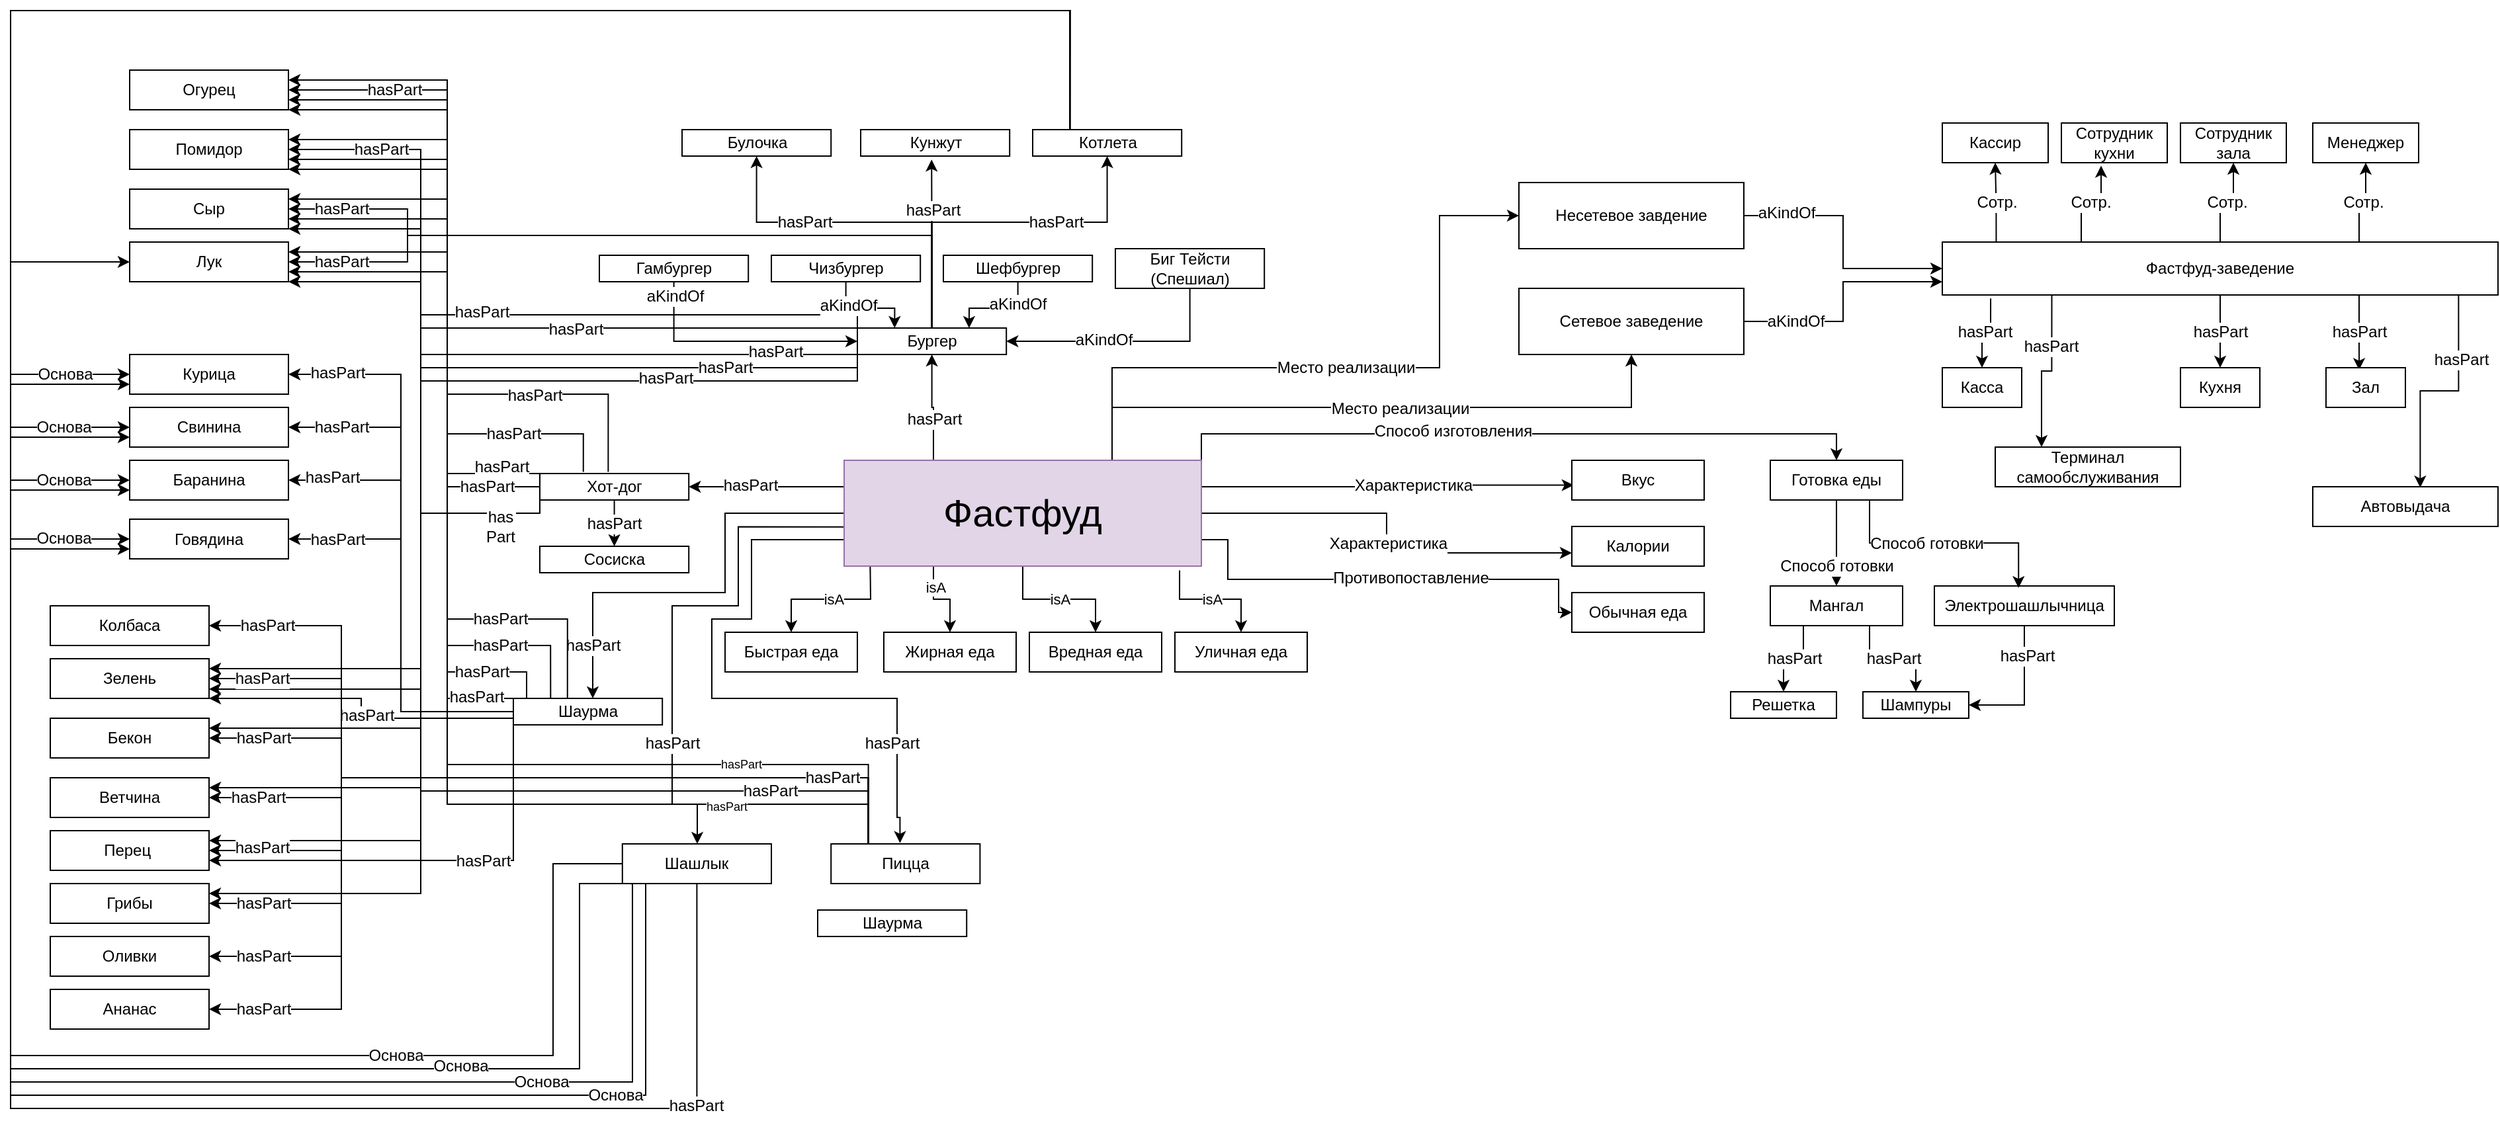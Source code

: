 <mxfile version="20.6.0" type="github">
  <diagram id="l7T74T1PzV1grw-aqsIG" name="Страница 1">
    <mxGraphModel dx="982" dy="519" grid="1" gridSize="10" guides="1" tooltips="1" connect="1" arrows="1" fold="1" page="1" pageScale="1" pageWidth="827" pageHeight="1169" math="0" shadow="0">
      <root>
        <mxCell id="0" />
        <mxCell id="1" parent="0" />
        <mxCell id="KXc3HMMZiFYgQpBdSFxG-3" value="isA" style="edgeStyle=orthogonalEdgeStyle;rounded=0;orthogonalLoop=1;jettySize=auto;html=1;exitX=0.073;exitY=1.058;exitDx=0;exitDy=0;entryX=0.5;entryY=0;entryDx=0;entryDy=0;exitPerimeter=0;" edge="1" parent="1" source="KXc3HMMZiFYgQpBdSFxG-1" target="KXc3HMMZiFYgQpBdSFxG-2">
          <mxGeometry relative="1" as="geometry">
            <Array as="points">
              <mxPoint x="770" y="590" />
              <mxPoint x="770" y="615" />
              <mxPoint x="710" y="615" />
            </Array>
          </mxGeometry>
        </mxCell>
        <mxCell id="KXc3HMMZiFYgQpBdSFxG-5" value="isA" style="edgeStyle=orthogonalEdgeStyle;rounded=0;orthogonalLoop=1;jettySize=auto;html=1;exitX=0.5;exitY=1;exitDx=0;exitDy=0;entryX=0.5;entryY=0;entryDx=0;entryDy=0;" edge="1" parent="1" source="KXc3HMMZiFYgQpBdSFxG-1" target="KXc3HMMZiFYgQpBdSFxG-4">
          <mxGeometry relative="1" as="geometry" />
        </mxCell>
        <mxCell id="KXc3HMMZiFYgQpBdSFxG-7" value="isA" style="edgeStyle=orthogonalEdgeStyle;rounded=0;orthogonalLoop=1;jettySize=auto;html=1;exitX=0.939;exitY=1.04;exitDx=0;exitDy=0;entryX=0.5;entryY=0;entryDx=0;entryDy=0;exitPerimeter=0;" edge="1" parent="1" source="KXc3HMMZiFYgQpBdSFxG-1" target="KXc3HMMZiFYgQpBdSFxG-6">
          <mxGeometry relative="1" as="geometry" />
        </mxCell>
        <mxCell id="KXc3HMMZiFYgQpBdSFxG-9" style="edgeStyle=orthogonalEdgeStyle;rounded=0;orthogonalLoop=1;jettySize=auto;html=1;exitX=0.25;exitY=1;exitDx=0;exitDy=0;" edge="1" parent="1" source="KXc3HMMZiFYgQpBdSFxG-1" target="KXc3HMMZiFYgQpBdSFxG-10">
          <mxGeometry relative="1" as="geometry">
            <mxPoint x="817.4" y="720" as="targetPoint" />
          </mxGeometry>
        </mxCell>
        <mxCell id="KXc3HMMZiFYgQpBdSFxG-12" value="isA" style="edgeLabel;html=1;align=center;verticalAlign=middle;resizable=0;points=[];" vertex="1" connectable="0" parent="KXc3HMMZiFYgQpBdSFxG-9">
          <mxGeometry x="-0.483" y="1" relative="1" as="geometry">
            <mxPoint as="offset" />
          </mxGeometry>
        </mxCell>
        <mxCell id="KXc3HMMZiFYgQpBdSFxG-14" style="edgeStyle=orthogonalEdgeStyle;rounded=0;orthogonalLoop=1;jettySize=auto;html=1;exitX=1;exitY=0.5;exitDx=0;exitDy=0;fontSize=29;entryX=0;entryY=0.667;entryDx=0;entryDy=0;entryPerimeter=0;" edge="1" parent="1" source="KXc3HMMZiFYgQpBdSFxG-1" target="KXc3HMMZiFYgQpBdSFxG-16">
          <mxGeometry relative="1" as="geometry">
            <mxPoint x="1140" y="570" as="targetPoint" />
          </mxGeometry>
        </mxCell>
        <mxCell id="KXc3HMMZiFYgQpBdSFxG-19" value="Характеристика" style="edgeLabel;html=1;align=center;verticalAlign=middle;resizable=0;points=[];fontSize=12;" vertex="1" connectable="0" parent="KXc3HMMZiFYgQpBdSFxG-14">
          <mxGeometry x="0.052" y="1" relative="1" as="geometry">
            <mxPoint as="offset" />
          </mxGeometry>
        </mxCell>
        <mxCell id="KXc3HMMZiFYgQpBdSFxG-17" style="edgeStyle=orthogonalEdgeStyle;rounded=0;orthogonalLoop=1;jettySize=auto;html=1;exitX=1;exitY=0.25;exitDx=0;exitDy=0;entryX=0.014;entryY=0.627;entryDx=0;entryDy=0;fontSize=12;entryPerimeter=0;" edge="1" parent="1" source="KXc3HMMZiFYgQpBdSFxG-1" target="KXc3HMMZiFYgQpBdSFxG-15">
          <mxGeometry relative="1" as="geometry" />
        </mxCell>
        <mxCell id="KXc3HMMZiFYgQpBdSFxG-18" value="Характеристика" style="edgeLabel;html=1;align=center;verticalAlign=middle;resizable=0;points=[];fontSize=12;" vertex="1" connectable="0" parent="KXc3HMMZiFYgQpBdSFxG-17">
          <mxGeometry x="0.138" relative="1" as="geometry">
            <mxPoint as="offset" />
          </mxGeometry>
        </mxCell>
        <mxCell id="KXc3HMMZiFYgQpBdSFxG-20" style="edgeStyle=orthogonalEdgeStyle;rounded=0;orthogonalLoop=1;jettySize=auto;html=1;exitX=1;exitY=0.75;exitDx=0;exitDy=0;fontSize=12;" edge="1" parent="1" source="KXc3HMMZiFYgQpBdSFxG-1" target="KXc3HMMZiFYgQpBdSFxG-21">
          <mxGeometry relative="1" as="geometry">
            <mxPoint x="1320" y="610" as="targetPoint" />
            <Array as="points">
              <mxPoint x="1040" y="570" />
              <mxPoint x="1040" y="600" />
              <mxPoint x="1290" y="600" />
              <mxPoint x="1290" y="625" />
            </Array>
          </mxGeometry>
        </mxCell>
        <mxCell id="KXc3HMMZiFYgQpBdSFxG-22" value="Противопоставление" style="edgeLabel;html=1;align=center;verticalAlign=middle;resizable=0;points=[];fontSize=12;" vertex="1" connectable="0" parent="KXc3HMMZiFYgQpBdSFxG-20">
          <mxGeometry x="0.121" y="1" relative="1" as="geometry">
            <mxPoint as="offset" />
          </mxGeometry>
        </mxCell>
        <mxCell id="KXc3HMMZiFYgQpBdSFxG-23" style="edgeStyle=orthogonalEdgeStyle;rounded=0;orthogonalLoop=1;jettySize=auto;html=1;exitX=0.25;exitY=0;exitDx=0;exitDy=0;fontSize=12;" edge="1" parent="1" source="KXc3HMMZiFYgQpBdSFxG-1" target="KXc3HMMZiFYgQpBdSFxG-24">
          <mxGeometry relative="1" as="geometry">
            <mxPoint x="817.4" y="430" as="targetPoint" />
          </mxGeometry>
        </mxCell>
        <mxCell id="KXc3HMMZiFYgQpBdSFxG-25" value="hasPart" style="edgeLabel;html=1;align=center;verticalAlign=middle;resizable=0;points=[];fontSize=12;" vertex="1" connectable="0" parent="KXc3HMMZiFYgQpBdSFxG-23">
          <mxGeometry x="-0.222" relative="1" as="geometry">
            <mxPoint as="offset" />
          </mxGeometry>
        </mxCell>
        <mxCell id="KXc3HMMZiFYgQpBdSFxG-60" style="edgeStyle=orthogonalEdgeStyle;rounded=0;orthogonalLoop=1;jettySize=auto;html=1;exitX=0.75;exitY=0;exitDx=0;exitDy=0;fontSize=12;entryX=0.5;entryY=1;entryDx=0;entryDy=0;" edge="1" parent="1" source="KXc3HMMZiFYgQpBdSFxG-1" target="KXc3HMMZiFYgQpBdSFxG-61">
          <mxGeometry relative="1" as="geometry">
            <mxPoint x="1290" y="420" as="targetPoint" />
          </mxGeometry>
        </mxCell>
        <mxCell id="KXc3HMMZiFYgQpBdSFxG-62" value="Место реализации" style="edgeLabel;html=1;align=center;verticalAlign=middle;resizable=0;points=[];fontSize=12;" vertex="1" connectable="0" parent="KXc3HMMZiFYgQpBdSFxG-60">
          <mxGeometry x="-0.282" y="-1" relative="1" as="geometry">
            <mxPoint x="88" as="offset" />
          </mxGeometry>
        </mxCell>
        <mxCell id="KXc3HMMZiFYgQpBdSFxG-65" value="Место реализации" style="edgeStyle=orthogonalEdgeStyle;rounded=0;orthogonalLoop=1;jettySize=auto;html=1;exitX=0.75;exitY=0;exitDx=0;exitDy=0;entryX=0;entryY=0.5;entryDx=0;entryDy=0;fontSize=12;" edge="1" parent="1" source="KXc3HMMZiFYgQpBdSFxG-1" target="KXc3HMMZiFYgQpBdSFxG-64">
          <mxGeometry relative="1" as="geometry">
            <Array as="points">
              <mxPoint x="953" y="440" />
              <mxPoint x="1200" y="440" />
              <mxPoint x="1200" y="325" />
            </Array>
          </mxGeometry>
        </mxCell>
        <mxCell id="KXc3HMMZiFYgQpBdSFxG-98" style="edgeStyle=orthogonalEdgeStyle;rounded=0;orthogonalLoop=1;jettySize=auto;html=1;exitX=0;exitY=0.25;exitDx=0;exitDy=0;fontSize=12;" edge="1" parent="1" source="KXc3HMMZiFYgQpBdSFxG-1" target="KXc3HMMZiFYgQpBdSFxG-99">
          <mxGeometry relative="1" as="geometry">
            <mxPoint x="670" y="530" as="targetPoint" />
          </mxGeometry>
        </mxCell>
        <mxCell id="KXc3HMMZiFYgQpBdSFxG-100" value="hasPart" style="edgeLabel;html=1;align=center;verticalAlign=middle;resizable=0;points=[];fontSize=12;" vertex="1" connectable="0" parent="KXc3HMMZiFYgQpBdSFxG-98">
          <mxGeometry x="0.212" y="-1" relative="1" as="geometry">
            <mxPoint as="offset" />
          </mxGeometry>
        </mxCell>
        <mxCell id="KXc3HMMZiFYgQpBdSFxG-111" value="hasPart" style="edgeStyle=orthogonalEdgeStyle;rounded=0;orthogonalLoop=1;jettySize=auto;html=1;exitX=0;exitY=0.5;exitDx=0;exitDy=0;fontSize=12;" edge="1" parent="1" source="KXc3HMMZiFYgQpBdSFxG-1" target="KXc3HMMZiFYgQpBdSFxG-112">
          <mxGeometry x="0.758" relative="1" as="geometry">
            <mxPoint x="510" y="680" as="targetPoint" />
            <Array as="points">
              <mxPoint x="660" y="550" />
              <mxPoint x="660" y="610" />
              <mxPoint x="560" y="610" />
            </Array>
            <mxPoint as="offset" />
          </mxGeometry>
        </mxCell>
        <mxCell id="KXc3HMMZiFYgQpBdSFxG-141" value="hasPart" style="edgeStyle=orthogonalEdgeStyle;rounded=0;orthogonalLoop=1;jettySize=auto;html=1;exitX=0.002;exitY=0.629;exitDx=0;exitDy=0;fontSize=12;exitPerimeter=0;" edge="1" parent="1" source="KXc3HMMZiFYgQpBdSFxG-1" target="KXc3HMMZiFYgQpBdSFxG-142">
          <mxGeometry x="0.514" relative="1" as="geometry">
            <mxPoint x="630" y="790" as="targetPoint" />
            <Array as="points">
              <mxPoint x="670" y="560" />
              <mxPoint x="670" y="620" />
              <mxPoint x="620" y="620" />
              <mxPoint x="620" y="770" />
              <mxPoint x="639" y="770" />
            </Array>
            <mxPoint as="offset" />
          </mxGeometry>
        </mxCell>
        <mxCell id="KXc3HMMZiFYgQpBdSFxG-170" style="edgeStyle=orthogonalEdgeStyle;rounded=0;orthogonalLoop=1;jettySize=auto;html=1;exitX=1;exitY=0;exitDx=0;exitDy=0;entryX=0.5;entryY=0;entryDx=0;entryDy=0;fontSize=12;" edge="1" parent="1" source="KXc3HMMZiFYgQpBdSFxG-1" target="KXc3HMMZiFYgQpBdSFxG-169">
          <mxGeometry relative="1" as="geometry" />
        </mxCell>
        <mxCell id="KXc3HMMZiFYgQpBdSFxG-171" value="Способ изготовления" style="edgeLabel;html=1;align=center;verticalAlign=middle;resizable=0;points=[];fontSize=12;" vertex="1" connectable="0" parent="KXc3HMMZiFYgQpBdSFxG-170">
          <mxGeometry x="-0.195" y="2" relative="1" as="geometry">
            <mxPoint as="offset" />
          </mxGeometry>
        </mxCell>
        <mxCell id="KXc3HMMZiFYgQpBdSFxG-175" style="edgeStyle=orthogonalEdgeStyle;rounded=0;orthogonalLoop=1;jettySize=auto;html=1;exitX=0;exitY=0.75;exitDx=0;exitDy=0;fontSize=12;entryX=0.463;entryY=-0.022;entryDx=0;entryDy=0;entryPerimeter=0;" edge="1" parent="1" source="KXc3HMMZiFYgQpBdSFxG-1" target="KXc3HMMZiFYgQpBdSFxG-176">
          <mxGeometry relative="1" as="geometry">
            <mxPoint x="790" y="810" as="targetPoint" />
            <Array as="points">
              <mxPoint x="680" y="570" />
              <mxPoint x="680" y="630" />
              <mxPoint x="650" y="630" />
              <mxPoint x="650" y="690" />
              <mxPoint x="790" y="690" />
              <mxPoint x="790" y="780" />
              <mxPoint x="792" y="780" />
            </Array>
          </mxGeometry>
        </mxCell>
        <mxCell id="KXc3HMMZiFYgQpBdSFxG-177" value="hasPart" style="edgeLabel;html=1;align=center;verticalAlign=middle;resizable=0;points=[];fontSize=12;" vertex="1" connectable="0" parent="KXc3HMMZiFYgQpBdSFxG-175">
          <mxGeometry x="0.671" y="-4" relative="1" as="geometry">
            <mxPoint as="offset" />
          </mxGeometry>
        </mxCell>
        <mxCell id="KXc3HMMZiFYgQpBdSFxG-1" value="&lt;font style=&quot;font-size: 29px;&quot;&gt;Фастфуд&lt;/font&gt;" style="rounded=0;whiteSpace=wrap;html=1;fillColor=#e1d5e7;strokeColor=#9673a6;" vertex="1" parent="1">
          <mxGeometry x="750" y="510" width="270" height="80" as="geometry" />
        </mxCell>
        <mxCell id="KXc3HMMZiFYgQpBdSFxG-2" value="Быстрая еда" style="rounded=0;whiteSpace=wrap;html=1;" vertex="1" parent="1">
          <mxGeometry x="660" y="640" width="100" height="30" as="geometry" />
        </mxCell>
        <mxCell id="KXc3HMMZiFYgQpBdSFxG-4" value="Вредная еда" style="rounded=0;whiteSpace=wrap;html=1;" vertex="1" parent="1">
          <mxGeometry x="890" y="640" width="100" height="30" as="geometry" />
        </mxCell>
        <mxCell id="KXc3HMMZiFYgQpBdSFxG-6" value="Уличная еда" style="rounded=0;whiteSpace=wrap;html=1;" vertex="1" parent="1">
          <mxGeometry x="1000" y="640" width="100" height="30" as="geometry" />
        </mxCell>
        <mxCell id="KXc3HMMZiFYgQpBdSFxG-10" value="Жирная еда" style="rounded=0;whiteSpace=wrap;html=1;" vertex="1" parent="1">
          <mxGeometry x="780" y="640" width="100" height="30" as="geometry" />
        </mxCell>
        <mxCell id="KXc3HMMZiFYgQpBdSFxG-15" value="Вкус" style="rounded=0;whiteSpace=wrap;html=1;" vertex="1" parent="1">
          <mxGeometry x="1300" y="510" width="100" height="30" as="geometry" />
        </mxCell>
        <mxCell id="KXc3HMMZiFYgQpBdSFxG-16" value="Калории" style="rounded=0;whiteSpace=wrap;html=1;" vertex="1" parent="1">
          <mxGeometry x="1300" y="560" width="100" height="30" as="geometry" />
        </mxCell>
        <mxCell id="KXc3HMMZiFYgQpBdSFxG-21" value="Обычная еда" style="rounded=0;whiteSpace=wrap;html=1;fontSize=12;" vertex="1" parent="1">
          <mxGeometry x="1300" y="610" width="100" height="30" as="geometry" />
        </mxCell>
        <mxCell id="KXc3HMMZiFYgQpBdSFxG-47" style="edgeStyle=orthogonalEdgeStyle;rounded=0;orthogonalLoop=1;jettySize=auto;html=1;exitX=0.5;exitY=0;exitDx=0;exitDy=0;entryX=0.476;entryY=1.133;entryDx=0;entryDy=0;entryPerimeter=0;fontSize=12;" edge="1" parent="1" source="KXc3HMMZiFYgQpBdSFxG-24" target="KXc3HMMZiFYgQpBdSFxG-44">
          <mxGeometry relative="1" as="geometry" />
        </mxCell>
        <mxCell id="KXc3HMMZiFYgQpBdSFxG-48" value="hasPart" style="edgeLabel;html=1;align=center;verticalAlign=middle;resizable=0;points=[];fontSize=12;" vertex="1" connectable="0" parent="KXc3HMMZiFYgQpBdSFxG-47">
          <mxGeometry x="-0.056" relative="1" as="geometry">
            <mxPoint y="-29" as="offset" />
          </mxGeometry>
        </mxCell>
        <mxCell id="KXc3HMMZiFYgQpBdSFxG-49" value="hasPart" style="edgeStyle=orthogonalEdgeStyle;rounded=0;orthogonalLoop=1;jettySize=auto;html=1;exitX=0.5;exitY=0;exitDx=0;exitDy=0;entryX=0.5;entryY=1;entryDx=0;entryDy=0;fontSize=12;" edge="1" parent="1" source="KXc3HMMZiFYgQpBdSFxG-24" target="KXc3HMMZiFYgQpBdSFxG-45">
          <mxGeometry x="0.323" relative="1" as="geometry">
            <Array as="points">
              <mxPoint x="816" y="330" />
              <mxPoint x="949" y="330" />
            </Array>
            <mxPoint as="offset" />
          </mxGeometry>
        </mxCell>
        <mxCell id="KXc3HMMZiFYgQpBdSFxG-50" value="hasPart" style="edgeStyle=orthogonalEdgeStyle;rounded=0;orthogonalLoop=1;jettySize=auto;html=1;exitX=0.5;exitY=0;exitDx=0;exitDy=0;entryX=0.5;entryY=1;entryDx=0;entryDy=0;fontSize=12;" edge="1" parent="1" source="KXc3HMMZiFYgQpBdSFxG-24" target="KXc3HMMZiFYgQpBdSFxG-43">
          <mxGeometry x="0.343" relative="1" as="geometry">
            <Array as="points">
              <mxPoint x="816" y="330" />
              <mxPoint x="684" y="330" />
            </Array>
            <mxPoint as="offset" />
          </mxGeometry>
        </mxCell>
        <mxCell id="KXc3HMMZiFYgQpBdSFxG-55" style="edgeStyle=orthogonalEdgeStyle;rounded=0;orthogonalLoop=1;jettySize=auto;html=1;exitX=0.5;exitY=0;exitDx=0;exitDy=0;entryX=1;entryY=0.5;entryDx=0;entryDy=0;fontSize=12;" edge="1" parent="1" source="KXc3HMMZiFYgQpBdSFxG-24" target="KXc3HMMZiFYgQpBdSFxG-51">
          <mxGeometry relative="1" as="geometry">
            <Array as="points">
              <mxPoint x="816" y="340" />
              <mxPoint x="450" y="340" />
              <mxPoint x="450" y="230" />
            </Array>
          </mxGeometry>
        </mxCell>
        <mxCell id="KXc3HMMZiFYgQpBdSFxG-56" value="hasPart" style="edgeLabel;html=1;align=center;verticalAlign=middle;resizable=0;points=[];fontSize=12;" vertex="1" connectable="0" parent="KXc3HMMZiFYgQpBdSFxG-55">
          <mxGeometry x="0.254" relative="1" as="geometry">
            <mxPoint x="-59" y="-110" as="offset" />
          </mxGeometry>
        </mxCell>
        <mxCell id="KXc3HMMZiFYgQpBdSFxG-57" value="hasPart" style="edgeStyle=orthogonalEdgeStyle;rounded=0;orthogonalLoop=1;jettySize=auto;html=1;exitX=0.5;exitY=0;exitDx=0;exitDy=0;entryX=1;entryY=0.5;entryDx=0;entryDy=0;fontSize=12;" edge="1" parent="1" source="KXc3HMMZiFYgQpBdSFxG-24" target="KXc3HMMZiFYgQpBdSFxG-52">
          <mxGeometry x="0.775" relative="1" as="geometry">
            <Array as="points">
              <mxPoint x="816" y="340" />
              <mxPoint x="430" y="340" />
              <mxPoint x="430" y="275" />
            </Array>
            <mxPoint as="offset" />
          </mxGeometry>
        </mxCell>
        <mxCell id="KXc3HMMZiFYgQpBdSFxG-58" value="hasPart" style="edgeStyle=orthogonalEdgeStyle;rounded=0;orthogonalLoop=1;jettySize=auto;html=1;exitX=0.5;exitY=0;exitDx=0;exitDy=0;entryX=1;entryY=0.5;entryDx=0;entryDy=0;fontSize=12;" edge="1" parent="1" source="KXc3HMMZiFYgQpBdSFxG-24" target="KXc3HMMZiFYgQpBdSFxG-53">
          <mxGeometry x="0.861" relative="1" as="geometry">
            <Array as="points">
              <mxPoint x="816" y="340" />
              <mxPoint x="420" y="340" />
              <mxPoint x="420" y="320" />
            </Array>
            <mxPoint as="offset" />
          </mxGeometry>
        </mxCell>
        <mxCell id="KXc3HMMZiFYgQpBdSFxG-59" value="hasPart" style="edgeStyle=orthogonalEdgeStyle;rounded=0;orthogonalLoop=1;jettySize=auto;html=1;exitX=0.5;exitY=0;exitDx=0;exitDy=0;entryX=1;entryY=0.5;entryDx=0;entryDy=0;fontSize=12;" edge="1" parent="1" source="KXc3HMMZiFYgQpBdSFxG-24" target="KXc3HMMZiFYgQpBdSFxG-54">
          <mxGeometry x="0.861" relative="1" as="geometry">
            <Array as="points">
              <mxPoint x="816" y="340" />
              <mxPoint x="420" y="340" />
              <mxPoint x="420" y="360" />
            </Array>
            <mxPoint as="offset" />
          </mxGeometry>
        </mxCell>
        <mxCell id="KXc3HMMZiFYgQpBdSFxG-205" style="edgeStyle=orthogonalEdgeStyle;rounded=0;orthogonalLoop=1;jettySize=auto;html=1;exitX=0.25;exitY=1;exitDx=0;exitDy=0;entryX=1;entryY=0.25;entryDx=0;entryDy=0;fontSize=12;" edge="1" parent="1" source="KXc3HMMZiFYgQpBdSFxG-24" target="KXc3HMMZiFYgQpBdSFxG-179">
          <mxGeometry relative="1" as="geometry">
            <Array as="points">
              <mxPoint x="430" y="430" />
              <mxPoint x="430" y="667" />
            </Array>
          </mxGeometry>
        </mxCell>
        <mxCell id="KXc3HMMZiFYgQpBdSFxG-206" value="hasPart" style="edgeLabel;html=1;align=center;verticalAlign=middle;resizable=0;points=[];fontSize=12;" vertex="1" connectable="0" parent="KXc3HMMZiFYgQpBdSFxG-205">
          <mxGeometry x="-0.76" y="-2" relative="1" as="geometry">
            <mxPoint as="offset" />
          </mxGeometry>
        </mxCell>
        <mxCell id="KXc3HMMZiFYgQpBdSFxG-207" style="edgeStyle=orthogonalEdgeStyle;rounded=0;orthogonalLoop=1;jettySize=auto;html=1;exitX=0;exitY=1;exitDx=0;exitDy=0;entryX=1;entryY=0.25;entryDx=0;entryDy=0;fontSize=12;" edge="1" parent="1" source="KXc3HMMZiFYgQpBdSFxG-24" target="KXc3HMMZiFYgQpBdSFxG-180">
          <mxGeometry relative="1" as="geometry">
            <Array as="points">
              <mxPoint x="760" y="440" />
              <mxPoint x="430" y="440" />
              <mxPoint x="430" y="713" />
            </Array>
          </mxGeometry>
        </mxCell>
        <mxCell id="KXc3HMMZiFYgQpBdSFxG-208" value="hasPart" style="edgeLabel;html=1;align=center;verticalAlign=middle;resizable=0;points=[];fontSize=12;" vertex="1" connectable="0" parent="KXc3HMMZiFYgQpBdSFxG-207">
          <mxGeometry x="-0.595" y="-1" relative="1" as="geometry">
            <mxPoint x="46" y="1" as="offset" />
          </mxGeometry>
        </mxCell>
        <mxCell id="KXc3HMMZiFYgQpBdSFxG-209" style="edgeStyle=orthogonalEdgeStyle;rounded=0;orthogonalLoop=1;jettySize=auto;html=1;exitX=0;exitY=1;exitDx=0;exitDy=0;entryX=1;entryY=0.25;entryDx=0;entryDy=0;fontSize=12;" edge="1" parent="1" source="KXc3HMMZiFYgQpBdSFxG-24" target="KXc3HMMZiFYgQpBdSFxG-182">
          <mxGeometry relative="1" as="geometry">
            <Array as="points">
              <mxPoint x="760" y="450" />
              <mxPoint x="430" y="450" />
              <mxPoint x="430" y="798" />
            </Array>
          </mxGeometry>
        </mxCell>
        <mxCell id="KXc3HMMZiFYgQpBdSFxG-210" value="hasPart" style="edgeLabel;html=1;align=center;verticalAlign=middle;resizable=0;points=[];fontSize=12;" vertex="1" connectable="0" parent="KXc3HMMZiFYgQpBdSFxG-209">
          <mxGeometry x="-0.614" y="-2" relative="1" as="geometry">
            <mxPoint as="offset" />
          </mxGeometry>
        </mxCell>
        <mxCell id="KXc3HMMZiFYgQpBdSFxG-213" style="edgeStyle=orthogonalEdgeStyle;rounded=0;orthogonalLoop=1;jettySize=auto;html=1;exitX=0;exitY=0;exitDx=0;exitDy=0;entryX=1;entryY=0.25;entryDx=0;entryDy=0;fontSize=12;" edge="1" parent="1" source="KXc3HMMZiFYgQpBdSFxG-24" target="KXc3HMMZiFYgQpBdSFxG-181">
          <mxGeometry relative="1" as="geometry">
            <Array as="points">
              <mxPoint x="430" y="410" />
              <mxPoint x="430" y="758" />
            </Array>
          </mxGeometry>
        </mxCell>
        <mxCell id="KXc3HMMZiFYgQpBdSFxG-214" value="hasPart" style="edgeLabel;html=1;align=center;verticalAlign=middle;resizable=0;points=[];fontSize=12;" vertex="1" connectable="0" parent="KXc3HMMZiFYgQpBdSFxG-213">
          <mxGeometry x="-0.49" y="1" relative="1" as="geometry">
            <mxPoint as="offset" />
          </mxGeometry>
        </mxCell>
        <mxCell id="KXc3HMMZiFYgQpBdSFxG-216" style="edgeStyle=orthogonalEdgeStyle;rounded=0;orthogonalLoop=1;jettySize=auto;html=1;exitX=0;exitY=0;exitDx=0;exitDy=0;entryX=1;entryY=0.25;entryDx=0;entryDy=0;fontSize=12;" edge="1" parent="1" source="KXc3HMMZiFYgQpBdSFxG-24" target="KXc3HMMZiFYgQpBdSFxG-183">
          <mxGeometry relative="1" as="geometry">
            <Array as="points">
              <mxPoint x="760" y="400" />
              <mxPoint x="430" y="400" />
              <mxPoint x="430" y="838" />
            </Array>
          </mxGeometry>
        </mxCell>
        <mxCell id="KXc3HMMZiFYgQpBdSFxG-217" value="hasPart" style="edgeLabel;html=1;align=center;verticalAlign=middle;resizable=0;points=[];fontSize=12;" vertex="1" connectable="0" parent="KXc3HMMZiFYgQpBdSFxG-216">
          <mxGeometry x="-0.372" y="-2" relative="1" as="geometry">
            <mxPoint as="offset" />
          </mxGeometry>
        </mxCell>
        <mxCell id="KXc3HMMZiFYgQpBdSFxG-24" value="Бургер" style="rounded=0;whiteSpace=wrap;html=1;fontSize=12;" vertex="1" parent="1">
          <mxGeometry x="760" y="410" width="112.6" height="20" as="geometry" />
        </mxCell>
        <mxCell id="KXc3HMMZiFYgQpBdSFxG-31" style="edgeStyle=orthogonalEdgeStyle;rounded=0;orthogonalLoop=1;jettySize=auto;html=1;exitX=0.5;exitY=1;exitDx=0;exitDy=0;entryX=0;entryY=0.5;entryDx=0;entryDy=0;fontSize=12;" edge="1" parent="1" source="KXc3HMMZiFYgQpBdSFxG-27" target="KXc3HMMZiFYgQpBdSFxG-24">
          <mxGeometry relative="1" as="geometry" />
        </mxCell>
        <mxCell id="KXc3HMMZiFYgQpBdSFxG-35" value="aKindOf" style="edgeLabel;html=1;align=center;verticalAlign=middle;resizable=0;points=[];fontSize=12;" vertex="1" connectable="0" parent="KXc3HMMZiFYgQpBdSFxG-31">
          <mxGeometry x="-0.821" relative="1" as="geometry">
            <mxPoint y="-6" as="offset" />
          </mxGeometry>
        </mxCell>
        <mxCell id="KXc3HMMZiFYgQpBdSFxG-27" value="Гамбургер" style="rounded=0;whiteSpace=wrap;html=1;fontSize=12;" vertex="1" parent="1">
          <mxGeometry x="565" y="355" width="112.6" height="20" as="geometry" />
        </mxCell>
        <mxCell id="KXc3HMMZiFYgQpBdSFxG-32" style="edgeStyle=orthogonalEdgeStyle;rounded=0;orthogonalLoop=1;jettySize=auto;html=1;exitX=0.5;exitY=1;exitDx=0;exitDy=0;entryX=0.25;entryY=0;entryDx=0;entryDy=0;fontSize=12;" edge="1" parent="1" source="KXc3HMMZiFYgQpBdSFxG-28" target="KXc3HMMZiFYgQpBdSFxG-24">
          <mxGeometry relative="1" as="geometry" />
        </mxCell>
        <mxCell id="KXc3HMMZiFYgQpBdSFxG-36" value="aKindOf" style="edgeLabel;html=1;align=center;verticalAlign=middle;resizable=0;points=[];fontSize=12;" vertex="1" connectable="0" parent="KXc3HMMZiFYgQpBdSFxG-32">
          <mxGeometry x="-0.497" y="1" relative="1" as="geometry">
            <mxPoint as="offset" />
          </mxGeometry>
        </mxCell>
        <mxCell id="KXc3HMMZiFYgQpBdSFxG-28" value="Чизбургер" style="rounded=0;whiteSpace=wrap;html=1;fontSize=12;" vertex="1" parent="1">
          <mxGeometry x="695" y="355" width="112.6" height="20" as="geometry" />
        </mxCell>
        <mxCell id="KXc3HMMZiFYgQpBdSFxG-33" style="edgeStyle=orthogonalEdgeStyle;rounded=0;orthogonalLoop=1;jettySize=auto;html=1;exitX=0.5;exitY=1;exitDx=0;exitDy=0;entryX=0.75;entryY=0;entryDx=0;entryDy=0;fontSize=12;" edge="1" parent="1" source="KXc3HMMZiFYgQpBdSFxG-29" target="KXc3HMMZiFYgQpBdSFxG-24">
          <mxGeometry relative="1" as="geometry" />
        </mxCell>
        <mxCell id="KXc3HMMZiFYgQpBdSFxG-37" value="aKindOf" style="edgeLabel;html=1;align=center;verticalAlign=middle;resizable=0;points=[];fontSize=12;" vertex="1" connectable="0" parent="KXc3HMMZiFYgQpBdSFxG-33">
          <mxGeometry x="-0.541" y="-1" relative="1" as="geometry">
            <mxPoint as="offset" />
          </mxGeometry>
        </mxCell>
        <mxCell id="KXc3HMMZiFYgQpBdSFxG-29" value="Шефбургер" style="rounded=0;whiteSpace=wrap;html=1;fontSize=12;" vertex="1" parent="1">
          <mxGeometry x="825" y="355" width="112.6" height="20" as="geometry" />
        </mxCell>
        <mxCell id="KXc3HMMZiFYgQpBdSFxG-34" style="edgeStyle=orthogonalEdgeStyle;rounded=0;orthogonalLoop=1;jettySize=auto;html=1;exitX=0.5;exitY=1;exitDx=0;exitDy=0;entryX=1;entryY=0.5;entryDx=0;entryDy=0;fontSize=12;" edge="1" parent="1" source="KXc3HMMZiFYgQpBdSFxG-30" target="KXc3HMMZiFYgQpBdSFxG-24">
          <mxGeometry relative="1" as="geometry">
            <Array as="points">
              <mxPoint x="1011" y="420" />
            </Array>
          </mxGeometry>
        </mxCell>
        <mxCell id="KXc3HMMZiFYgQpBdSFxG-40" value="aKindOf" style="edgeLabel;html=1;align=center;verticalAlign=middle;resizable=0;points=[];fontSize=12;" vertex="1" connectable="0" parent="KXc3HMMZiFYgQpBdSFxG-34">
          <mxGeometry x="0.179" y="-1" relative="1" as="geometry">
            <mxPoint as="offset" />
          </mxGeometry>
        </mxCell>
        <mxCell id="KXc3HMMZiFYgQpBdSFxG-30" value="Биг Тейсти (Спешиал)" style="rounded=0;whiteSpace=wrap;html=1;fontSize=12;" vertex="1" parent="1">
          <mxGeometry x="955" y="350" width="112.6" height="30" as="geometry" />
        </mxCell>
        <mxCell id="KXc3HMMZiFYgQpBdSFxG-43" value="Булочка" style="rounded=0;whiteSpace=wrap;html=1;fontSize=12;" vertex="1" parent="1">
          <mxGeometry x="627.5" y="260" width="112.6" height="20" as="geometry" />
        </mxCell>
        <mxCell id="KXc3HMMZiFYgQpBdSFxG-44" value="Кунжут" style="rounded=0;whiteSpace=wrap;html=1;fontSize=12;" vertex="1" parent="1">
          <mxGeometry x="762.5" y="260" width="112.6" height="20" as="geometry" />
        </mxCell>
        <mxCell id="KXc3HMMZiFYgQpBdSFxG-127" style="edgeStyle=orthogonalEdgeStyle;rounded=0;orthogonalLoop=1;jettySize=auto;html=1;exitX=0.25;exitY=0;exitDx=0;exitDy=0;entryX=0;entryY=0.5;entryDx=0;entryDy=0;fontSize=12;" edge="1" parent="1" source="KXc3HMMZiFYgQpBdSFxG-45" target="KXc3HMMZiFYgQpBdSFxG-115">
          <mxGeometry relative="1" as="geometry">
            <Array as="points">
              <mxPoint x="921" y="170" />
              <mxPoint x="120" y="170" />
              <mxPoint x="120" y="445" />
            </Array>
          </mxGeometry>
        </mxCell>
        <mxCell id="KXc3HMMZiFYgQpBdSFxG-129" value="Основа" style="edgeLabel;html=1;align=center;verticalAlign=middle;resizable=0;points=[];fontSize=12;" vertex="1" connectable="0" parent="KXc3HMMZiFYgQpBdSFxG-127">
          <mxGeometry x="0.876" y="-2" relative="1" as="geometry">
            <mxPoint x="28" y="-2" as="offset" />
          </mxGeometry>
        </mxCell>
        <mxCell id="KXc3HMMZiFYgQpBdSFxG-130" value="Основа" style="edgeStyle=orthogonalEdgeStyle;rounded=0;orthogonalLoop=1;jettySize=auto;html=1;exitX=0.25;exitY=0;exitDx=0;exitDy=0;entryX=0;entryY=0.5;entryDx=0;entryDy=0;fontSize=12;" edge="1" parent="1" source="KXc3HMMZiFYgQpBdSFxG-45" target="KXc3HMMZiFYgQpBdSFxG-116">
          <mxGeometry x="0.923" relative="1" as="geometry">
            <Array as="points">
              <mxPoint x="921" y="170" />
              <mxPoint x="120" y="170" />
              <mxPoint x="120" y="485" />
            </Array>
            <mxPoint as="offset" />
          </mxGeometry>
        </mxCell>
        <mxCell id="KXc3HMMZiFYgQpBdSFxG-131" value="Основа" style="edgeStyle=orthogonalEdgeStyle;rounded=0;orthogonalLoop=1;jettySize=auto;html=1;exitX=0.25;exitY=0;exitDx=0;exitDy=0;entryX=0;entryY=0.5;entryDx=0;entryDy=0;fontSize=12;" edge="1" parent="1" source="KXc3HMMZiFYgQpBdSFxG-45" target="KXc3HMMZiFYgQpBdSFxG-117">
          <mxGeometry x="0.925" relative="1" as="geometry">
            <Array as="points">
              <mxPoint x="921" y="170" />
              <mxPoint x="120" y="170" />
              <mxPoint x="120" y="525" />
            </Array>
            <mxPoint as="offset" />
          </mxGeometry>
        </mxCell>
        <mxCell id="KXc3HMMZiFYgQpBdSFxG-132" style="edgeStyle=orthogonalEdgeStyle;rounded=0;orthogonalLoop=1;jettySize=auto;html=1;exitX=0.25;exitY=0;exitDx=0;exitDy=0;entryX=0;entryY=0.5;entryDx=0;entryDy=0;fontSize=12;" edge="1" parent="1" source="KXc3HMMZiFYgQpBdSFxG-45" target="KXc3HMMZiFYgQpBdSFxG-118">
          <mxGeometry relative="1" as="geometry">
            <Array as="points">
              <mxPoint x="921" y="170" />
              <mxPoint x="120" y="170" />
              <mxPoint x="120" y="569" />
            </Array>
          </mxGeometry>
        </mxCell>
        <mxCell id="KXc3HMMZiFYgQpBdSFxG-133" value="Основа" style="edgeLabel;html=1;align=center;verticalAlign=middle;resizable=0;points=[];fontSize=12;" vertex="1" connectable="0" parent="KXc3HMMZiFYgQpBdSFxG-132">
          <mxGeometry x="0.022" y="-2" relative="1" as="geometry">
            <mxPoint x="-145" y="401" as="offset" />
          </mxGeometry>
        </mxCell>
        <mxCell id="KXc3HMMZiFYgQpBdSFxG-45" value="Котлета" style="rounded=0;whiteSpace=wrap;html=1;fontSize=12;" vertex="1" parent="1">
          <mxGeometry x="892.5" y="260" width="112.6" height="20" as="geometry" />
        </mxCell>
        <mxCell id="KXc3HMMZiFYgQpBdSFxG-51" value="Огурец" style="rounded=0;whiteSpace=wrap;html=1;fontSize=12;" vertex="1" parent="1">
          <mxGeometry x="210" y="215" width="120" height="30" as="geometry" />
        </mxCell>
        <mxCell id="KXc3HMMZiFYgQpBdSFxG-52" value="Помидор" style="rounded=0;whiteSpace=wrap;html=1;fontSize=12;" vertex="1" parent="1">
          <mxGeometry x="210" y="260" width="120" height="30" as="geometry" />
        </mxCell>
        <mxCell id="KXc3HMMZiFYgQpBdSFxG-53" value="Сыр" style="rounded=0;whiteSpace=wrap;html=1;fontSize=12;" vertex="1" parent="1">
          <mxGeometry x="210" y="305" width="120" height="30" as="geometry" />
        </mxCell>
        <mxCell id="KXc3HMMZiFYgQpBdSFxG-54" value="Лук" style="rounded=0;whiteSpace=wrap;html=1;fontSize=12;" vertex="1" parent="1">
          <mxGeometry x="210" y="345" width="120" height="30" as="geometry" />
        </mxCell>
        <mxCell id="KXc3HMMZiFYgQpBdSFxG-69" value="aKindOf" style="edgeStyle=orthogonalEdgeStyle;rounded=0;orthogonalLoop=1;jettySize=auto;html=1;exitX=1;exitY=0.5;exitDx=0;exitDy=0;fontSize=12;entryX=0;entryY=0.75;entryDx=0;entryDy=0;" edge="1" parent="1" source="KXc3HMMZiFYgQpBdSFxG-61" target="KXc3HMMZiFYgQpBdSFxG-70">
          <mxGeometry x="-0.573" relative="1" as="geometry">
            <mxPoint x="1470" y="370" as="targetPoint" />
            <mxPoint as="offset" />
          </mxGeometry>
        </mxCell>
        <mxCell id="KXc3HMMZiFYgQpBdSFxG-61" value="Сетевое заведение" style="rounded=0;whiteSpace=wrap;html=1;fontSize=12;" vertex="1" parent="1">
          <mxGeometry x="1260" y="380" width="170" height="50" as="geometry" />
        </mxCell>
        <mxCell id="KXc3HMMZiFYgQpBdSFxG-68" style="edgeStyle=orthogonalEdgeStyle;rounded=0;orthogonalLoop=1;jettySize=auto;html=1;exitX=1;exitY=0.5;exitDx=0;exitDy=0;fontSize=12;entryX=0;entryY=0.5;entryDx=0;entryDy=0;" edge="1" parent="1" source="KXc3HMMZiFYgQpBdSFxG-64" target="KXc3HMMZiFYgQpBdSFxG-70">
          <mxGeometry relative="1" as="geometry">
            <mxPoint x="1480" y="350" as="targetPoint" />
          </mxGeometry>
        </mxCell>
        <mxCell id="KXc3HMMZiFYgQpBdSFxG-71" value="aKindOf" style="edgeLabel;html=1;align=center;verticalAlign=middle;resizable=0;points=[];fontSize=12;" vertex="1" connectable="0" parent="KXc3HMMZiFYgQpBdSFxG-68">
          <mxGeometry x="-0.662" y="2" relative="1" as="geometry">
            <mxPoint as="offset" />
          </mxGeometry>
        </mxCell>
        <mxCell id="KXc3HMMZiFYgQpBdSFxG-64" value="Несетевое завдение" style="rounded=0;whiteSpace=wrap;html=1;fontSize=12;" vertex="1" parent="1">
          <mxGeometry x="1260" y="300" width="170" height="50" as="geometry" />
        </mxCell>
        <mxCell id="KXc3HMMZiFYgQpBdSFxG-73" value="hasPart" style="edgeStyle=orthogonalEdgeStyle;rounded=0;orthogonalLoop=1;jettySize=auto;html=1;exitX=0.087;exitY=1.067;exitDx=0;exitDy=0;fontSize=12;exitPerimeter=0;" edge="1" parent="1" source="KXc3HMMZiFYgQpBdSFxG-70" target="KXc3HMMZiFYgQpBdSFxG-74">
          <mxGeometry relative="1" as="geometry">
            <mxPoint x="1710" y="440" as="targetPoint" />
          </mxGeometry>
        </mxCell>
        <mxCell id="KXc3HMMZiFYgQpBdSFxG-76" value="Сотр." style="edgeStyle=orthogonalEdgeStyle;rounded=0;orthogonalLoop=1;jettySize=auto;html=1;exitX=0.097;exitY=0.035;exitDx=0;exitDy=0;entryX=0.5;entryY=1;entryDx=0;entryDy=0;fontSize=12;exitPerimeter=0;" edge="1" parent="1" source="KXc3HMMZiFYgQpBdSFxG-70" target="KXc3HMMZiFYgQpBdSFxG-75">
          <mxGeometry relative="1" as="geometry" />
        </mxCell>
        <mxCell id="KXc3HMMZiFYgQpBdSFxG-77" style="edgeStyle=orthogonalEdgeStyle;rounded=0;orthogonalLoop=1;jettySize=auto;html=1;exitX=0.197;exitY=0.979;exitDx=0;exitDy=0;fontSize=12;entryX=0.25;entryY=0;entryDx=0;entryDy=0;exitPerimeter=0;" edge="1" parent="1" source="KXc3HMMZiFYgQpBdSFxG-70" target="KXc3HMMZiFYgQpBdSFxG-78">
          <mxGeometry relative="1" as="geometry">
            <mxPoint x="1770" y="430" as="targetPoint" />
          </mxGeometry>
        </mxCell>
        <mxCell id="KXc3HMMZiFYgQpBdSFxG-79" value="hasPart" style="edgeLabel;html=1;align=center;verticalAlign=middle;resizable=0;points=[];fontSize=12;" vertex="1" connectable="0" parent="KXc3HMMZiFYgQpBdSFxG-77">
          <mxGeometry x="-0.351" y="-1" relative="1" as="geometry">
            <mxPoint as="offset" />
          </mxGeometry>
        </mxCell>
        <mxCell id="KXc3HMMZiFYgQpBdSFxG-81" value="Сотр." style="edgeStyle=orthogonalEdgeStyle;rounded=0;orthogonalLoop=1;jettySize=auto;html=1;exitX=0.25;exitY=0;exitDx=0;exitDy=0;entryX=0.375;entryY=1.076;entryDx=0;entryDy=0;entryPerimeter=0;fontSize=12;" edge="1" parent="1" source="KXc3HMMZiFYgQpBdSFxG-70" target="KXc3HMMZiFYgQpBdSFxG-80">
          <mxGeometry relative="1" as="geometry" />
        </mxCell>
        <mxCell id="KXc3HMMZiFYgQpBdSFxG-84" value="Сотр." style="edgeStyle=orthogonalEdgeStyle;rounded=0;orthogonalLoop=1;jettySize=auto;html=1;exitX=0.5;exitY=0;exitDx=0;exitDy=0;fontSize=12;" edge="1" parent="1" source="KXc3HMMZiFYgQpBdSFxG-70" target="KXc3HMMZiFYgQpBdSFxG-90">
          <mxGeometry relative="1" as="geometry">
            <mxPoint x="1790.333" y="290" as="targetPoint" />
          </mxGeometry>
        </mxCell>
        <mxCell id="KXc3HMMZiFYgQpBdSFxG-85" value="hasPart" style="edgeStyle=orthogonalEdgeStyle;rounded=0;orthogonalLoop=1;jettySize=auto;html=1;exitX=0.5;exitY=1;exitDx=0;exitDy=0;fontSize=12;entryX=0.5;entryY=0;entryDx=0;entryDy=0;" edge="1" parent="1" source="KXc3HMMZiFYgQpBdSFxG-70" target="KXc3HMMZiFYgQpBdSFxG-87">
          <mxGeometry relative="1" as="geometry">
            <mxPoint x="1790.333" y="440" as="targetPoint" />
          </mxGeometry>
        </mxCell>
        <mxCell id="KXc3HMMZiFYgQpBdSFxG-88" value="hasPart" style="edgeStyle=orthogonalEdgeStyle;rounded=0;orthogonalLoop=1;jettySize=auto;html=1;exitX=0.75;exitY=1;exitDx=0;exitDy=0;fontSize=12;entryX=0.417;entryY=0.056;entryDx=0;entryDy=0;entryPerimeter=0;" edge="1" parent="1" source="KXc3HMMZiFYgQpBdSFxG-70" target="KXc3HMMZiFYgQpBdSFxG-89">
          <mxGeometry relative="1" as="geometry">
            <mxPoint x="1895" y="430" as="targetPoint" />
          </mxGeometry>
        </mxCell>
        <mxCell id="KXc3HMMZiFYgQpBdSFxG-91" value="Сотр." style="edgeStyle=orthogonalEdgeStyle;rounded=0;orthogonalLoop=1;jettySize=auto;html=1;exitX=0.75;exitY=0;exitDx=0;exitDy=0;fontSize=12;" edge="1" parent="1" source="KXc3HMMZiFYgQpBdSFxG-70" target="KXc3HMMZiFYgQpBdSFxG-92">
          <mxGeometry relative="1" as="geometry">
            <mxPoint x="1895.143" y="290" as="targetPoint" />
          </mxGeometry>
        </mxCell>
        <mxCell id="KXc3HMMZiFYgQpBdSFxG-95" style="edgeStyle=orthogonalEdgeStyle;rounded=0;orthogonalLoop=1;jettySize=auto;html=1;exitX=0.929;exitY=0.995;exitDx=0;exitDy=0;fontSize=12;exitPerimeter=0;entryX=0.58;entryY=0.022;entryDx=0;entryDy=0;entryPerimeter=0;" edge="1" parent="1" source="KXc3HMMZiFYgQpBdSFxG-70" target="KXc3HMMZiFYgQpBdSFxG-96">
          <mxGeometry relative="1" as="geometry">
            <mxPoint x="1980" y="500" as="targetPoint" />
          </mxGeometry>
        </mxCell>
        <mxCell id="KXc3HMMZiFYgQpBdSFxG-97" value="hasPart" style="edgeLabel;html=1;align=center;verticalAlign=middle;resizable=0;points=[];fontSize=12;" vertex="1" connectable="0" parent="KXc3HMMZiFYgQpBdSFxG-95">
          <mxGeometry x="-0.443" y="2" relative="1" as="geometry">
            <mxPoint as="offset" />
          </mxGeometry>
        </mxCell>
        <mxCell id="KXc3HMMZiFYgQpBdSFxG-70" value="Фастфуд-заведение" style="rounded=0;whiteSpace=wrap;html=1;fontSize=12;" vertex="1" parent="1">
          <mxGeometry x="1580" y="345" width="420" height="40" as="geometry" />
        </mxCell>
        <mxCell id="KXc3HMMZiFYgQpBdSFxG-74" value="Касса" style="rounded=0;whiteSpace=wrap;html=1;fontSize=12;" vertex="1" parent="1">
          <mxGeometry x="1580" y="440" width="60" height="30" as="geometry" />
        </mxCell>
        <mxCell id="KXc3HMMZiFYgQpBdSFxG-75" value="Кассир" style="rounded=0;whiteSpace=wrap;html=1;fontSize=12;" vertex="1" parent="1">
          <mxGeometry x="1580" y="255" width="80" height="30" as="geometry" />
        </mxCell>
        <mxCell id="KXc3HMMZiFYgQpBdSFxG-78" value="Терминал самообслуживания" style="rounded=0;whiteSpace=wrap;html=1;fontSize=12;" vertex="1" parent="1">
          <mxGeometry x="1620" y="500" width="140" height="30" as="geometry" />
        </mxCell>
        <mxCell id="KXc3HMMZiFYgQpBdSFxG-80" value="Сотрудник кухни" style="rounded=0;whiteSpace=wrap;html=1;fontSize=12;" vertex="1" parent="1">
          <mxGeometry x="1670" y="255" width="80" height="30" as="geometry" />
        </mxCell>
        <mxCell id="KXc3HMMZiFYgQpBdSFxG-87" value="Кухня" style="rounded=0;whiteSpace=wrap;html=1;fontSize=12;" vertex="1" parent="1">
          <mxGeometry x="1760" y="440" width="60" height="30" as="geometry" />
        </mxCell>
        <mxCell id="KXc3HMMZiFYgQpBdSFxG-89" value="Зал" style="rounded=0;whiteSpace=wrap;html=1;fontSize=12;" vertex="1" parent="1">
          <mxGeometry x="1870" y="440" width="60" height="30" as="geometry" />
        </mxCell>
        <mxCell id="KXc3HMMZiFYgQpBdSFxG-90" value="Сотрудник зала" style="rounded=0;whiteSpace=wrap;html=1;fontSize=12;" vertex="1" parent="1">
          <mxGeometry x="1760" y="255" width="80" height="30" as="geometry" />
        </mxCell>
        <mxCell id="KXc3HMMZiFYgQpBdSFxG-92" value="Менеджер" style="rounded=0;whiteSpace=wrap;html=1;fontSize=12;" vertex="1" parent="1">
          <mxGeometry x="1860" y="255" width="80" height="30" as="geometry" />
        </mxCell>
        <mxCell id="KXc3HMMZiFYgQpBdSFxG-96" value="Автовыдача" style="rounded=0;whiteSpace=wrap;html=1;fontSize=12;" vertex="1" parent="1">
          <mxGeometry x="1860" y="530" width="140" height="30" as="geometry" />
        </mxCell>
        <mxCell id="KXc3HMMZiFYgQpBdSFxG-101" value="hasPart" style="edgeStyle=orthogonalEdgeStyle;rounded=0;orthogonalLoop=1;jettySize=auto;html=1;exitX=0.5;exitY=1;exitDx=0;exitDy=0;fontSize=12;entryX=0.5;entryY=0;entryDx=0;entryDy=0;" edge="1" parent="1" source="KXc3HMMZiFYgQpBdSFxG-99" target="KXc3HMMZiFYgQpBdSFxG-102">
          <mxGeometry relative="1" as="geometry">
            <mxPoint x="576.222" y="570" as="targetPoint" />
          </mxGeometry>
        </mxCell>
        <mxCell id="KXc3HMMZiFYgQpBdSFxG-104" style="edgeStyle=orthogonalEdgeStyle;rounded=0;orthogonalLoop=1;jettySize=auto;html=1;exitX=0;exitY=0.5;exitDx=0;exitDy=0;entryX=1;entryY=0.75;entryDx=0;entryDy=0;fontSize=12;" edge="1" parent="1" source="KXc3HMMZiFYgQpBdSFxG-99" target="KXc3HMMZiFYgQpBdSFxG-51">
          <mxGeometry relative="1" as="geometry">
            <Array as="points">
              <mxPoint x="450" y="530" />
              <mxPoint x="450" y="238" />
            </Array>
          </mxGeometry>
        </mxCell>
        <mxCell id="KXc3HMMZiFYgQpBdSFxG-105" value="hasPart" style="edgeLabel;html=1;align=center;verticalAlign=middle;resizable=0;points=[];fontSize=12;" vertex="1" connectable="0" parent="KXc3HMMZiFYgQpBdSFxG-104">
          <mxGeometry x="-0.921" relative="1" as="geometry">
            <mxPoint x="-21" as="offset" />
          </mxGeometry>
        </mxCell>
        <mxCell id="KXc3HMMZiFYgQpBdSFxG-106" style="edgeStyle=orthogonalEdgeStyle;rounded=0;orthogonalLoop=1;jettySize=auto;html=1;exitX=0;exitY=0;exitDx=0;exitDy=0;entryX=1;entryY=0.75;entryDx=0;entryDy=0;fontSize=12;" edge="1" parent="1" source="KXc3HMMZiFYgQpBdSFxG-99" target="KXc3HMMZiFYgQpBdSFxG-52">
          <mxGeometry relative="1" as="geometry">
            <Array as="points">
              <mxPoint x="450" y="520" />
              <mxPoint x="450" y="283" />
            </Array>
          </mxGeometry>
        </mxCell>
        <mxCell id="KXc3HMMZiFYgQpBdSFxG-107" value="hasPart&lt;br&gt;" style="edgeLabel;html=1;align=center;verticalAlign=middle;resizable=0;points=[];fontSize=12;" vertex="1" connectable="0" parent="KXc3HMMZiFYgQpBdSFxG-106">
          <mxGeometry x="-0.864" y="-1" relative="1" as="geometry">
            <mxPoint y="-4" as="offset" />
          </mxGeometry>
        </mxCell>
        <mxCell id="KXc3HMMZiFYgQpBdSFxG-108" value="hasPart" style="edgeStyle=orthogonalEdgeStyle;rounded=0;orthogonalLoop=1;jettySize=auto;html=1;exitX=0.292;exitY=-0.061;exitDx=0;exitDy=0;entryX=1;entryY=0.75;entryDx=0;entryDy=0;fontSize=12;exitPerimeter=0;" edge="1" parent="1" source="KXc3HMMZiFYgQpBdSFxG-99" target="KXc3HMMZiFYgQpBdSFxG-53">
          <mxGeometry x="-0.606" relative="1" as="geometry">
            <Array as="points">
              <mxPoint x="553" y="490" />
              <mxPoint x="450" y="490" />
              <mxPoint x="450" y="328" />
            </Array>
            <mxPoint as="offset" />
          </mxGeometry>
        </mxCell>
        <mxCell id="KXc3HMMZiFYgQpBdSFxG-109" style="edgeStyle=orthogonalEdgeStyle;rounded=0;orthogonalLoop=1;jettySize=auto;html=1;exitX=0.459;exitY=-0.061;exitDx=0;exitDy=0;entryX=1;entryY=0.75;entryDx=0;entryDy=0;fontSize=12;exitPerimeter=0;" edge="1" parent="1" source="KXc3HMMZiFYgQpBdSFxG-99" target="KXc3HMMZiFYgQpBdSFxG-54">
          <mxGeometry relative="1" as="geometry">
            <Array as="points">
              <mxPoint x="572" y="460" />
              <mxPoint x="450" y="460" />
              <mxPoint x="450" y="368" />
            </Array>
          </mxGeometry>
        </mxCell>
        <mxCell id="KXc3HMMZiFYgQpBdSFxG-110" value="hasPart" style="edgeLabel;html=1;align=center;verticalAlign=middle;resizable=0;points=[];fontSize=12;" vertex="1" connectable="0" parent="KXc3HMMZiFYgQpBdSFxG-109">
          <mxGeometry x="-0.417" y="1" relative="1" as="geometry">
            <mxPoint as="offset" />
          </mxGeometry>
        </mxCell>
        <mxCell id="KXc3HMMZiFYgQpBdSFxG-203" style="edgeStyle=orthogonalEdgeStyle;rounded=0;orthogonalLoop=1;jettySize=auto;html=1;exitX=0;exitY=1;exitDx=0;exitDy=0;entryX=1;entryY=0.75;entryDx=0;entryDy=0;fontSize=12;" edge="1" parent="1" source="KXc3HMMZiFYgQpBdSFxG-99" target="KXc3HMMZiFYgQpBdSFxG-179">
          <mxGeometry relative="1" as="geometry">
            <Array as="points">
              <mxPoint x="520" y="550" />
              <mxPoint x="430" y="550" />
              <mxPoint x="430" y="683" />
              <mxPoint x="270" y="683" />
            </Array>
          </mxGeometry>
        </mxCell>
        <mxCell id="KXc3HMMZiFYgQpBdSFxG-204" value="has&lt;br&gt;Part" style="edgeLabel;html=1;align=center;verticalAlign=middle;resizable=0;points=[];fontSize=12;" vertex="1" connectable="0" parent="KXc3HMMZiFYgQpBdSFxG-203">
          <mxGeometry x="-0.293" y="-1" relative="1" as="geometry">
            <mxPoint x="61" y="-29" as="offset" />
          </mxGeometry>
        </mxCell>
        <mxCell id="KXc3HMMZiFYgQpBdSFxG-99" value="Хот-дог" style="rounded=0;whiteSpace=wrap;html=1;fontSize=12;" vertex="1" parent="1">
          <mxGeometry x="520" y="520" width="112.6" height="20" as="geometry" />
        </mxCell>
        <mxCell id="KXc3HMMZiFYgQpBdSFxG-102" value="Сосиска" style="rounded=0;whiteSpace=wrap;html=1;fontSize=12;" vertex="1" parent="1">
          <mxGeometry x="520" y="575" width="112.6" height="20" as="geometry" />
        </mxCell>
        <mxCell id="KXc3HMMZiFYgQpBdSFxG-119" style="edgeStyle=orthogonalEdgeStyle;rounded=0;orthogonalLoop=1;jettySize=auto;html=1;exitX=0;exitY=0.5;exitDx=0;exitDy=0;entryX=1;entryY=0.5;entryDx=0;entryDy=0;fontSize=12;" edge="1" parent="1" source="KXc3HMMZiFYgQpBdSFxG-112" target="KXc3HMMZiFYgQpBdSFxG-118">
          <mxGeometry relative="1" as="geometry" />
        </mxCell>
        <mxCell id="KXc3HMMZiFYgQpBdSFxG-125" value="hasPart" style="edgeLabel;html=1;align=center;verticalAlign=middle;resizable=0;points=[];fontSize=12;" vertex="1" connectable="0" parent="KXc3HMMZiFYgQpBdSFxG-119">
          <mxGeometry x="0.753" relative="1" as="geometry">
            <mxPoint as="offset" />
          </mxGeometry>
        </mxCell>
        <mxCell id="KXc3HMMZiFYgQpBdSFxG-120" style="edgeStyle=orthogonalEdgeStyle;rounded=0;orthogonalLoop=1;jettySize=auto;html=1;exitX=0;exitY=0.5;exitDx=0;exitDy=0;entryX=1;entryY=0.5;entryDx=0;entryDy=0;fontSize=12;" edge="1" parent="1" source="KXc3HMMZiFYgQpBdSFxG-112" target="KXc3HMMZiFYgQpBdSFxG-117">
          <mxGeometry relative="1" as="geometry" />
        </mxCell>
        <mxCell id="KXc3HMMZiFYgQpBdSFxG-124" value="hasPart" style="edgeLabel;html=1;align=center;verticalAlign=middle;resizable=0;points=[];fontSize=12;" vertex="1" connectable="0" parent="KXc3HMMZiFYgQpBdSFxG-120">
          <mxGeometry x="0.81" y="-2" relative="1" as="geometry">
            <mxPoint as="offset" />
          </mxGeometry>
        </mxCell>
        <mxCell id="KXc3HMMZiFYgQpBdSFxG-121" value="hasPart" style="edgeStyle=orthogonalEdgeStyle;rounded=0;orthogonalLoop=1;jettySize=auto;html=1;exitX=0;exitY=0.5;exitDx=0;exitDy=0;entryX=1;entryY=0.5;entryDx=0;entryDy=0;fontSize=12;" edge="1" parent="1" source="KXc3HMMZiFYgQpBdSFxG-112" target="KXc3HMMZiFYgQpBdSFxG-116">
          <mxGeometry x="0.792" relative="1" as="geometry">
            <mxPoint as="offset" />
          </mxGeometry>
        </mxCell>
        <mxCell id="KXc3HMMZiFYgQpBdSFxG-122" style="edgeStyle=orthogonalEdgeStyle;rounded=0;orthogonalLoop=1;jettySize=auto;html=1;exitX=0;exitY=0.5;exitDx=0;exitDy=0;entryX=1;entryY=0.5;entryDx=0;entryDy=0;fontSize=12;" edge="1" parent="1" source="KXc3HMMZiFYgQpBdSFxG-112" target="KXc3HMMZiFYgQpBdSFxG-115">
          <mxGeometry relative="1" as="geometry" />
        </mxCell>
        <mxCell id="KXc3HMMZiFYgQpBdSFxG-123" value="hasPart" style="edgeLabel;html=1;align=center;verticalAlign=middle;resizable=0;points=[];fontSize=12;" vertex="1" connectable="0" parent="KXc3HMMZiFYgQpBdSFxG-122">
          <mxGeometry x="0.828" y="-1" relative="1" as="geometry">
            <mxPoint as="offset" />
          </mxGeometry>
        </mxCell>
        <mxCell id="KXc3HMMZiFYgQpBdSFxG-134" style="edgeStyle=orthogonalEdgeStyle;rounded=0;orthogonalLoop=1;jettySize=auto;html=1;exitX=0.25;exitY=0;exitDx=0;exitDy=0;entryX=1;entryY=0.25;entryDx=0;entryDy=0;fontSize=12;" edge="1" parent="1" source="KXc3HMMZiFYgQpBdSFxG-112" target="KXc3HMMZiFYgQpBdSFxG-54">
          <mxGeometry relative="1" as="geometry">
            <Array as="points">
              <mxPoint x="450" y="690" />
              <mxPoint x="450" y="353" />
            </Array>
          </mxGeometry>
        </mxCell>
        <mxCell id="KXc3HMMZiFYgQpBdSFxG-135" value="hasPart" style="edgeLabel;html=1;align=center;verticalAlign=middle;resizable=0;points=[];fontSize=12;" vertex="1" connectable="0" parent="KXc3HMMZiFYgQpBdSFxG-134">
          <mxGeometry x="-0.789" y="-1" relative="1" as="geometry">
            <mxPoint as="offset" />
          </mxGeometry>
        </mxCell>
        <mxCell id="KXc3HMMZiFYgQpBdSFxG-136" value="hasPart" style="edgeStyle=orthogonalEdgeStyle;rounded=0;orthogonalLoop=1;jettySize=auto;html=1;exitX=0.099;exitY=0.057;exitDx=0;exitDy=0;entryX=1;entryY=0.25;entryDx=0;entryDy=0;fontSize=12;exitPerimeter=0;" edge="1" parent="1" source="KXc3HMMZiFYgQpBdSFxG-112" target="KXc3HMMZiFYgQpBdSFxG-53">
          <mxGeometry x="-0.798" relative="1" as="geometry">
            <Array as="points">
              <mxPoint x="510" y="691" />
              <mxPoint x="510" y="670" />
              <mxPoint x="450" y="670" />
              <mxPoint x="450" y="313" />
            </Array>
            <mxPoint as="offset" />
          </mxGeometry>
        </mxCell>
        <mxCell id="KXc3HMMZiFYgQpBdSFxG-137" value="hasPart" style="edgeStyle=orthogonalEdgeStyle;rounded=0;orthogonalLoop=1;jettySize=auto;html=1;exitX=0.25;exitY=0;exitDx=0;exitDy=0;entryX=1;entryY=0.25;entryDx=0;entryDy=0;fontSize=12;" edge="1" parent="1" source="KXc3HMMZiFYgQpBdSFxG-112" target="KXc3HMMZiFYgQpBdSFxG-52">
          <mxGeometry x="-0.748" relative="1" as="geometry">
            <Array as="points">
              <mxPoint x="528" y="650" />
              <mxPoint x="450" y="650" />
              <mxPoint x="450" y="267" />
            </Array>
            <mxPoint as="offset" />
          </mxGeometry>
        </mxCell>
        <mxCell id="KXc3HMMZiFYgQpBdSFxG-138" value="hasPart" style="edgeStyle=orthogonalEdgeStyle;rounded=0;orthogonalLoop=1;jettySize=auto;html=1;exitX=0.363;exitY=-0.019;exitDx=0;exitDy=0;entryX=1;entryY=0.25;entryDx=0;entryDy=0;fontSize=12;exitPerimeter=0;" edge="1" parent="1" source="KXc3HMMZiFYgQpBdSFxG-112" target="KXc3HMMZiFYgQpBdSFxG-51">
          <mxGeometry x="-0.674" relative="1" as="geometry">
            <Array as="points">
              <mxPoint x="541" y="630" />
              <mxPoint x="450" y="630" />
              <mxPoint x="450" y="223" />
            </Array>
            <mxPoint as="offset" />
          </mxGeometry>
        </mxCell>
        <mxCell id="KXc3HMMZiFYgQpBdSFxG-218" style="edgeStyle=orthogonalEdgeStyle;rounded=0;orthogonalLoop=1;jettySize=auto;html=1;exitX=0;exitY=0.75;exitDx=0;exitDy=0;entryX=1;entryY=1;entryDx=0;entryDy=0;fontSize=12;" edge="1" parent="1" source="KXc3HMMZiFYgQpBdSFxG-112" target="KXc3HMMZiFYgQpBdSFxG-179">
          <mxGeometry relative="1" as="geometry">
            <Array as="points">
              <mxPoint x="385" y="705" />
              <mxPoint x="385" y="690" />
            </Array>
          </mxGeometry>
        </mxCell>
        <mxCell id="KXc3HMMZiFYgQpBdSFxG-219" value="hasPart" style="edgeLabel;html=1;align=center;verticalAlign=middle;resizable=0;points=[];fontSize=12;" vertex="1" connectable="0" parent="KXc3HMMZiFYgQpBdSFxG-218">
          <mxGeometry x="-0.094" y="-2" relative="1" as="geometry">
            <mxPoint as="offset" />
          </mxGeometry>
        </mxCell>
        <mxCell id="KXc3HMMZiFYgQpBdSFxG-220" style="edgeStyle=orthogonalEdgeStyle;rounded=0;orthogonalLoop=1;jettySize=auto;html=1;exitX=0;exitY=1;exitDx=0;exitDy=0;entryX=1;entryY=0.75;entryDx=0;entryDy=0;fontSize=12;" edge="1" parent="1" source="KXc3HMMZiFYgQpBdSFxG-112" target="KXc3HMMZiFYgQpBdSFxG-182">
          <mxGeometry relative="1" as="geometry" />
        </mxCell>
        <mxCell id="KXc3HMMZiFYgQpBdSFxG-221" value="hasPart" style="edgeLabel;html=1;align=center;verticalAlign=middle;resizable=0;points=[];fontSize=12;" vertex="1" connectable="0" parent="KXc3HMMZiFYgQpBdSFxG-220">
          <mxGeometry x="-0.245" relative="1" as="geometry">
            <mxPoint as="offset" />
          </mxGeometry>
        </mxCell>
        <mxCell id="KXc3HMMZiFYgQpBdSFxG-112" value="Шаурма" style="rounded=0;whiteSpace=wrap;html=1;fontSize=12;" vertex="1" parent="1">
          <mxGeometry x="500" y="690" width="112.6" height="20" as="geometry" />
        </mxCell>
        <mxCell id="KXc3HMMZiFYgQpBdSFxG-115" value="Курица" style="rounded=0;whiteSpace=wrap;html=1;fontSize=12;" vertex="1" parent="1">
          <mxGeometry x="210" y="430" width="120" height="30" as="geometry" />
        </mxCell>
        <mxCell id="KXc3HMMZiFYgQpBdSFxG-116" value="Свинина" style="rounded=0;whiteSpace=wrap;html=1;fontSize=12;" vertex="1" parent="1">
          <mxGeometry x="210" y="470" width="120" height="30" as="geometry" />
        </mxCell>
        <mxCell id="KXc3HMMZiFYgQpBdSFxG-117" value="Баранина" style="rounded=0;whiteSpace=wrap;html=1;fontSize=12;" vertex="1" parent="1">
          <mxGeometry x="210" y="510" width="120" height="30" as="geometry" />
        </mxCell>
        <mxCell id="KXc3HMMZiFYgQpBdSFxG-118" value="Говядина" style="rounded=0;whiteSpace=wrap;html=1;fontSize=12;" vertex="1" parent="1">
          <mxGeometry x="210" y="554.5" width="120" height="30" as="geometry" />
        </mxCell>
        <mxCell id="KXc3HMMZiFYgQpBdSFxG-145" style="edgeStyle=orthogonalEdgeStyle;rounded=0;orthogonalLoop=1;jettySize=auto;html=1;exitX=0;exitY=0.5;exitDx=0;exitDy=0;entryX=0;entryY=0.75;entryDx=0;entryDy=0;fontSize=12;" edge="1" parent="1" source="KXc3HMMZiFYgQpBdSFxG-142" target="KXc3HMMZiFYgQpBdSFxG-118">
          <mxGeometry relative="1" as="geometry">
            <Array as="points">
              <mxPoint x="530" y="815" />
              <mxPoint x="530" y="960" />
              <mxPoint x="120" y="960" />
              <mxPoint x="120" y="577" />
            </Array>
          </mxGeometry>
        </mxCell>
        <mxCell id="KXc3HMMZiFYgQpBdSFxG-146" value="Основа" style="edgeLabel;html=1;align=center;verticalAlign=middle;resizable=0;points=[];fontSize=12;" vertex="1" connectable="0" parent="KXc3HMMZiFYgQpBdSFxG-145">
          <mxGeometry x="-0.917" y="1" relative="1" as="geometry">
            <mxPoint x="-127" y="144" as="offset" />
          </mxGeometry>
        </mxCell>
        <mxCell id="KXc3HMMZiFYgQpBdSFxG-148" style="edgeStyle=orthogonalEdgeStyle;rounded=0;orthogonalLoop=1;jettySize=auto;html=1;exitX=0;exitY=1;exitDx=0;exitDy=0;entryX=0;entryY=0.75;entryDx=0;entryDy=0;fontSize=12;" edge="1" parent="1" source="KXc3HMMZiFYgQpBdSFxG-142" target="KXc3HMMZiFYgQpBdSFxG-117">
          <mxGeometry relative="1" as="geometry">
            <Array as="points">
              <mxPoint x="550" y="830" />
              <mxPoint x="550" y="970" />
              <mxPoint x="120" y="970" />
              <mxPoint x="120" y="533" />
            </Array>
          </mxGeometry>
        </mxCell>
        <mxCell id="KXc3HMMZiFYgQpBdSFxG-149" value="Основа" style="edgeLabel;html=1;align=center;verticalAlign=middle;resizable=0;points=[];fontSize=12;" vertex="1" connectable="0" parent="KXc3HMMZiFYgQpBdSFxG-148">
          <mxGeometry x="-0.456" y="-2" relative="1" as="geometry">
            <mxPoint x="45" as="offset" />
          </mxGeometry>
        </mxCell>
        <mxCell id="KXc3HMMZiFYgQpBdSFxG-150" style="edgeStyle=orthogonalEdgeStyle;rounded=0;orthogonalLoop=1;jettySize=auto;html=1;exitX=0.057;exitY=1.006;exitDx=0;exitDy=0;entryX=0;entryY=0.75;entryDx=0;entryDy=0;fontSize=12;exitPerimeter=0;" edge="1" parent="1" source="KXc3HMMZiFYgQpBdSFxG-142" target="KXc3HMMZiFYgQpBdSFxG-116">
          <mxGeometry relative="1" as="geometry">
            <Array as="points">
              <mxPoint x="590" y="830" />
              <mxPoint x="590" y="980" />
              <mxPoint x="120" y="980" />
              <mxPoint x="120" y="493" />
            </Array>
          </mxGeometry>
        </mxCell>
        <mxCell id="KXc3HMMZiFYgQpBdSFxG-151" value="Основа" style="edgeLabel;html=1;align=center;verticalAlign=middle;resizable=0;points=[];fontSize=12;" vertex="1" connectable="0" parent="KXc3HMMZiFYgQpBdSFxG-150">
          <mxGeometry x="-0.581" relative="1" as="geometry">
            <mxPoint x="31" as="offset" />
          </mxGeometry>
        </mxCell>
        <mxCell id="KXc3HMMZiFYgQpBdSFxG-152" style="edgeStyle=orthogonalEdgeStyle;rounded=0;orthogonalLoop=1;jettySize=auto;html=1;exitX=0.25;exitY=1;exitDx=0;exitDy=0;entryX=0;entryY=0.75;entryDx=0;entryDy=0;fontSize=12;" edge="1" parent="1" source="KXc3HMMZiFYgQpBdSFxG-142" target="KXc3HMMZiFYgQpBdSFxG-115">
          <mxGeometry relative="1" as="geometry">
            <Array as="points">
              <mxPoint x="600" y="830" />
              <mxPoint x="600" y="990" />
              <mxPoint x="120" y="990" />
              <mxPoint x="120" y="453" />
            </Array>
          </mxGeometry>
        </mxCell>
        <mxCell id="KXc3HMMZiFYgQpBdSFxG-153" value="Основа" style="edgeLabel;html=1;align=center;verticalAlign=middle;resizable=0;points=[];fontSize=12;" vertex="1" connectable="0" parent="KXc3HMMZiFYgQpBdSFxG-152">
          <mxGeometry x="-0.557" y="2" relative="1" as="geometry">
            <mxPoint x="89" y="-2" as="offset" />
          </mxGeometry>
        </mxCell>
        <mxCell id="KXc3HMMZiFYgQpBdSFxG-154" style="edgeStyle=orthogonalEdgeStyle;rounded=0;orthogonalLoop=1;jettySize=auto;html=1;exitX=0.5;exitY=1;exitDx=0;exitDy=0;entryX=0;entryY=0.5;entryDx=0;entryDy=0;fontSize=12;" edge="1" parent="1" source="KXc3HMMZiFYgQpBdSFxG-142" target="KXc3HMMZiFYgQpBdSFxG-54">
          <mxGeometry relative="1" as="geometry">
            <Array as="points">
              <mxPoint x="639" y="1000" />
              <mxPoint x="120" y="1000" />
              <mxPoint x="120" y="360" />
            </Array>
          </mxGeometry>
        </mxCell>
        <mxCell id="KXc3HMMZiFYgQpBdSFxG-155" value="hasPart" style="edgeLabel;html=1;align=center;verticalAlign=middle;resizable=0;points=[];fontSize=12;" vertex="1" connectable="0" parent="KXc3HMMZiFYgQpBdSFxG-154">
          <mxGeometry x="-0.43" y="-2" relative="1" as="geometry">
            <mxPoint x="234" as="offset" />
          </mxGeometry>
        </mxCell>
        <mxCell id="KXc3HMMZiFYgQpBdSFxG-142" value="Шашлык" style="rounded=0;whiteSpace=wrap;html=1;fontSize=12;" vertex="1" parent="1">
          <mxGeometry x="582.4" y="800" width="112.6" height="30" as="geometry" />
        </mxCell>
        <mxCell id="KXc3HMMZiFYgQpBdSFxG-159" value="hasPart" style="edgeStyle=orthogonalEdgeStyle;rounded=0;orthogonalLoop=1;jettySize=auto;html=1;exitX=0.25;exitY=1;exitDx=0;exitDy=0;fontSize=12;entryX=0.5;entryY=0;entryDx=0;entryDy=0;" edge="1" parent="1" source="KXc3HMMZiFYgQpBdSFxG-157" target="KXc3HMMZiFYgQpBdSFxG-160">
          <mxGeometry relative="1" as="geometry">
            <mxPoint x="1460" y="675" as="targetPoint" />
          </mxGeometry>
        </mxCell>
        <mxCell id="KXc3HMMZiFYgQpBdSFxG-162" value="hasPart" style="edgeStyle=orthogonalEdgeStyle;rounded=0;orthogonalLoop=1;jettySize=auto;html=1;exitX=0.75;exitY=1;exitDx=0;exitDy=0;entryX=0.5;entryY=0;entryDx=0;entryDy=0;fontSize=12;" edge="1" parent="1" source="KXc3HMMZiFYgQpBdSFxG-157" target="KXc3HMMZiFYgQpBdSFxG-161">
          <mxGeometry relative="1" as="geometry" />
        </mxCell>
        <mxCell id="KXc3HMMZiFYgQpBdSFxG-157" value="Мангал" style="rounded=0;whiteSpace=wrap;html=1;" vertex="1" parent="1">
          <mxGeometry x="1450" y="605" width="100" height="30" as="geometry" />
        </mxCell>
        <mxCell id="KXc3HMMZiFYgQpBdSFxG-160" value="Решетка" style="rounded=0;whiteSpace=wrap;html=1;fontSize=12;" vertex="1" parent="1">
          <mxGeometry x="1420" y="685" width="80" height="20" as="geometry" />
        </mxCell>
        <mxCell id="KXc3HMMZiFYgQpBdSFxG-161" value="Шампуры" style="rounded=0;whiteSpace=wrap;html=1;fontSize=12;" vertex="1" parent="1">
          <mxGeometry x="1520" y="685" width="80" height="20" as="geometry" />
        </mxCell>
        <mxCell id="KXc3HMMZiFYgQpBdSFxG-166" style="edgeStyle=orthogonalEdgeStyle;rounded=0;orthogonalLoop=1;jettySize=auto;html=1;exitX=0.5;exitY=1;exitDx=0;exitDy=0;entryX=1;entryY=0.5;entryDx=0;entryDy=0;fontSize=12;" edge="1" parent="1" source="KXc3HMMZiFYgQpBdSFxG-164" target="KXc3HMMZiFYgQpBdSFxG-161">
          <mxGeometry relative="1" as="geometry" />
        </mxCell>
        <mxCell id="KXc3HMMZiFYgQpBdSFxG-167" value="hasPart" style="edgeLabel;html=1;align=center;verticalAlign=middle;resizable=0;points=[];fontSize=12;" vertex="1" connectable="0" parent="KXc3HMMZiFYgQpBdSFxG-166">
          <mxGeometry x="-0.551" y="2" relative="1" as="geometry">
            <mxPoint as="offset" />
          </mxGeometry>
        </mxCell>
        <mxCell id="KXc3HMMZiFYgQpBdSFxG-164" value="Электрошашлычница" style="rounded=0;whiteSpace=wrap;html=1;" vertex="1" parent="1">
          <mxGeometry x="1574" y="605" width="136" height="30" as="geometry" />
        </mxCell>
        <mxCell id="KXc3HMMZiFYgQpBdSFxG-172" value="Способ готовки" style="edgeStyle=orthogonalEdgeStyle;rounded=0;orthogonalLoop=1;jettySize=auto;html=1;exitX=0.5;exitY=1;exitDx=0;exitDy=0;entryX=0.5;entryY=0;entryDx=0;entryDy=0;fontSize=12;" edge="1" parent="1" source="KXc3HMMZiFYgQpBdSFxG-169" target="KXc3HMMZiFYgQpBdSFxG-157">
          <mxGeometry x="0.538" relative="1" as="geometry">
            <mxPoint as="offset" />
          </mxGeometry>
        </mxCell>
        <mxCell id="KXc3HMMZiFYgQpBdSFxG-173" style="edgeStyle=orthogonalEdgeStyle;rounded=0;orthogonalLoop=1;jettySize=auto;html=1;exitX=0.75;exitY=1;exitDx=0;exitDy=0;entryX=0.468;entryY=0.052;entryDx=0;entryDy=0;entryPerimeter=0;fontSize=12;" edge="1" parent="1" source="KXc3HMMZiFYgQpBdSFxG-169" target="KXc3HMMZiFYgQpBdSFxG-164">
          <mxGeometry relative="1" as="geometry" />
        </mxCell>
        <mxCell id="KXc3HMMZiFYgQpBdSFxG-174" value="Способ готовки" style="edgeLabel;html=1;align=center;verticalAlign=middle;resizable=0;points=[];fontSize=12;" vertex="1" connectable="0" parent="KXc3HMMZiFYgQpBdSFxG-173">
          <mxGeometry x="-0.165" relative="1" as="geometry">
            <mxPoint as="offset" />
          </mxGeometry>
        </mxCell>
        <mxCell id="KXc3HMMZiFYgQpBdSFxG-169" value="Готовка еды" style="rounded=0;whiteSpace=wrap;html=1;" vertex="1" parent="1">
          <mxGeometry x="1450" y="510" width="100" height="30" as="geometry" />
        </mxCell>
        <mxCell id="KXc3HMMZiFYgQpBdSFxG-184" style="edgeStyle=orthogonalEdgeStyle;rounded=0;orthogonalLoop=1;jettySize=auto;html=1;exitX=0.25;exitY=0;exitDx=0;exitDy=0;entryX=1;entryY=0.5;entryDx=0;entryDy=0;fontSize=12;" edge="1" parent="1" source="KXc3HMMZiFYgQpBdSFxG-176" target="KXc3HMMZiFYgQpBdSFxG-178">
          <mxGeometry relative="1" as="geometry">
            <Array as="points">
              <mxPoint x="768" y="750" />
              <mxPoint x="370" y="750" />
              <mxPoint x="370" y="635" />
            </Array>
          </mxGeometry>
        </mxCell>
        <mxCell id="KXc3HMMZiFYgQpBdSFxG-190" value="hasPart" style="edgeLabel;html=1;align=center;verticalAlign=middle;resizable=0;points=[];fontSize=12;" vertex="1" connectable="0" parent="KXc3HMMZiFYgQpBdSFxG-184">
          <mxGeometry x="0.87" relative="1" as="geometry">
            <mxPoint as="offset" />
          </mxGeometry>
        </mxCell>
        <mxCell id="KXc3HMMZiFYgQpBdSFxG-185" style="edgeStyle=orthogonalEdgeStyle;rounded=0;orthogonalLoop=1;jettySize=auto;html=1;exitX=0.25;exitY=0;exitDx=0;exitDy=0;entryX=1;entryY=0.5;entryDx=0;entryDy=0;fontSize=12;" edge="1" parent="1" source="KXc3HMMZiFYgQpBdSFxG-176" target="KXc3HMMZiFYgQpBdSFxG-179">
          <mxGeometry relative="1" as="geometry">
            <Array as="points">
              <mxPoint x="768" y="750" />
              <mxPoint x="370" y="750" />
              <mxPoint x="370" y="675" />
            </Array>
          </mxGeometry>
        </mxCell>
        <mxCell id="KXc3HMMZiFYgQpBdSFxG-192" value="hasPart" style="edgeLabel;html=1;align=center;verticalAlign=middle;resizable=0;points=[];fontSize=12;" vertex="1" connectable="0" parent="KXc3HMMZiFYgQpBdSFxG-185">
          <mxGeometry x="0.91" y="2" relative="1" as="geometry">
            <mxPoint x="12" y="-2" as="offset" />
          </mxGeometry>
        </mxCell>
        <mxCell id="KXc3HMMZiFYgQpBdSFxG-186" style="edgeStyle=orthogonalEdgeStyle;rounded=0;orthogonalLoop=1;jettySize=auto;html=1;exitX=0.25;exitY=0;exitDx=0;exitDy=0;entryX=1;entryY=0.5;entryDx=0;entryDy=0;fontSize=12;" edge="1" parent="1" source="KXc3HMMZiFYgQpBdSFxG-176" target="KXc3HMMZiFYgQpBdSFxG-180">
          <mxGeometry relative="1" as="geometry">
            <Array as="points">
              <mxPoint x="768" y="750" />
              <mxPoint x="370" y="750" />
              <mxPoint x="370" y="720" />
            </Array>
          </mxGeometry>
        </mxCell>
        <mxCell id="KXc3HMMZiFYgQpBdSFxG-193" value="hasPart" style="edgeLabel;html=1;align=center;verticalAlign=middle;resizable=0;points=[];fontSize=12;" vertex="1" connectable="0" parent="KXc3HMMZiFYgQpBdSFxG-186">
          <mxGeometry x="0.92" y="1" relative="1" as="geometry">
            <mxPoint x="17" y="-1" as="offset" />
          </mxGeometry>
        </mxCell>
        <mxCell id="KXc3HMMZiFYgQpBdSFxG-187" style="edgeStyle=orthogonalEdgeStyle;rounded=0;orthogonalLoop=1;jettySize=auto;html=1;exitX=0.25;exitY=0;exitDx=0;exitDy=0;entryX=1;entryY=0.5;entryDx=0;entryDy=0;fontSize=12;" edge="1" parent="1" source="KXc3HMMZiFYgQpBdSFxG-176" target="KXc3HMMZiFYgQpBdSFxG-181">
          <mxGeometry relative="1" as="geometry">
            <Array as="points">
              <mxPoint x="768" y="750" />
              <mxPoint x="370" y="750" />
              <mxPoint x="370" y="765" />
            </Array>
          </mxGeometry>
        </mxCell>
        <mxCell id="KXc3HMMZiFYgQpBdSFxG-194" value="hasPart" style="edgeLabel;html=1;align=center;verticalAlign=middle;resizable=0;points=[];fontSize=12;" vertex="1" connectable="0" parent="KXc3HMMZiFYgQpBdSFxG-187">
          <mxGeometry x="0.872" relative="1" as="geometry">
            <mxPoint as="offset" />
          </mxGeometry>
        </mxCell>
        <mxCell id="KXc3HMMZiFYgQpBdSFxG-188" style="edgeStyle=orthogonalEdgeStyle;rounded=0;orthogonalLoop=1;jettySize=auto;html=1;exitX=0.25;exitY=0;exitDx=0;exitDy=0;entryX=1;entryY=0.5;entryDx=0;entryDy=0;fontSize=12;" edge="1" parent="1" source="KXc3HMMZiFYgQpBdSFxG-176" target="KXc3HMMZiFYgQpBdSFxG-182">
          <mxGeometry relative="1" as="geometry">
            <Array as="points">
              <mxPoint x="768" y="750" />
              <mxPoint x="370" y="750" />
              <mxPoint x="370" y="805" />
            </Array>
          </mxGeometry>
        </mxCell>
        <mxCell id="KXc3HMMZiFYgQpBdSFxG-195" value="hasPart" style="edgeLabel;html=1;align=center;verticalAlign=middle;resizable=0;points=[];fontSize=12;" vertex="1" connectable="0" parent="KXc3HMMZiFYgQpBdSFxG-188">
          <mxGeometry x="0.869" y="-2" relative="1" as="geometry">
            <mxPoint as="offset" />
          </mxGeometry>
        </mxCell>
        <mxCell id="KXc3HMMZiFYgQpBdSFxG-189" style="edgeStyle=orthogonalEdgeStyle;rounded=0;orthogonalLoop=1;jettySize=auto;html=1;exitX=0.25;exitY=0;exitDx=0;exitDy=0;entryX=1;entryY=0.5;entryDx=0;entryDy=0;fontSize=12;" edge="1" parent="1" source="KXc3HMMZiFYgQpBdSFxG-176" target="KXc3HMMZiFYgQpBdSFxG-183">
          <mxGeometry relative="1" as="geometry">
            <Array as="points">
              <mxPoint x="768" y="750" />
              <mxPoint x="370" y="750" />
              <mxPoint x="370" y="845" />
            </Array>
          </mxGeometry>
        </mxCell>
        <mxCell id="KXc3HMMZiFYgQpBdSFxG-196" value="hasPart" style="edgeLabel;html=1;align=center;verticalAlign=middle;resizable=0;points=[];fontSize=12;" vertex="1" connectable="0" parent="KXc3HMMZiFYgQpBdSFxG-189">
          <mxGeometry x="0.909" y="-1" relative="1" as="geometry">
            <mxPoint x="11" y="1" as="offset" />
          </mxGeometry>
        </mxCell>
        <mxCell id="KXc3HMMZiFYgQpBdSFxG-199" style="edgeStyle=orthogonalEdgeStyle;rounded=0;orthogonalLoop=1;jettySize=auto;html=1;exitX=0.25;exitY=0;exitDx=0;exitDy=0;entryX=1;entryY=0.5;entryDx=0;entryDy=0;fontSize=12;" edge="1" parent="1" source="KXc3HMMZiFYgQpBdSFxG-176" target="KXc3HMMZiFYgQpBdSFxG-197">
          <mxGeometry relative="1" as="geometry">
            <Array as="points">
              <mxPoint x="768" y="750" />
              <mxPoint x="370" y="750" />
              <mxPoint x="370" y="885" />
            </Array>
          </mxGeometry>
        </mxCell>
        <mxCell id="KXc3HMMZiFYgQpBdSFxG-201" value="hasPart" style="edgeLabel;html=1;align=center;verticalAlign=middle;resizable=0;points=[];fontSize=12;" vertex="1" connectable="0" parent="KXc3HMMZiFYgQpBdSFxG-199">
          <mxGeometry x="0.923" relative="1" as="geometry">
            <mxPoint x="14" as="offset" />
          </mxGeometry>
        </mxCell>
        <mxCell id="KXc3HMMZiFYgQpBdSFxG-200" style="edgeStyle=orthogonalEdgeStyle;rounded=0;orthogonalLoop=1;jettySize=auto;html=1;exitX=0.25;exitY=0;exitDx=0;exitDy=0;entryX=1;entryY=0.5;entryDx=0;entryDy=0;fontSize=12;" edge="1" parent="1" source="KXc3HMMZiFYgQpBdSFxG-176" target="KXc3HMMZiFYgQpBdSFxG-198">
          <mxGeometry relative="1" as="geometry">
            <Array as="points">
              <mxPoint x="768" y="750" />
              <mxPoint x="370" y="750" />
              <mxPoint x="370" y="925" />
            </Array>
          </mxGeometry>
        </mxCell>
        <mxCell id="KXc3HMMZiFYgQpBdSFxG-202" value="hasPart" style="edgeLabel;html=1;align=center;verticalAlign=middle;resizable=0;points=[];fontSize=12;" vertex="1" connectable="0" parent="KXc3HMMZiFYgQpBdSFxG-200">
          <mxGeometry x="0.939" relative="1" as="geometry">
            <mxPoint x="18" as="offset" />
          </mxGeometry>
        </mxCell>
        <mxCell id="KXc3HMMZiFYgQpBdSFxG-222" style="edgeStyle=orthogonalEdgeStyle;rounded=0;orthogonalLoop=1;jettySize=auto;html=1;exitX=0.25;exitY=0;exitDx=0;exitDy=0;entryX=1;entryY=1;entryDx=0;entryDy=0;fontSize=12;" edge="1" parent="1" source="KXc3HMMZiFYgQpBdSFxG-176" target="KXc3HMMZiFYgQpBdSFxG-53">
          <mxGeometry relative="1" as="geometry">
            <Array as="points">
              <mxPoint x="768" y="750" />
              <mxPoint x="430" y="750" />
              <mxPoint x="430" y="335" />
            </Array>
          </mxGeometry>
        </mxCell>
        <mxCell id="KXc3HMMZiFYgQpBdSFxG-223" value="hasPart" style="edgeLabel;html=1;align=center;verticalAlign=middle;resizable=0;points=[];fontSize=12;" vertex="1" connectable="0" parent="KXc3HMMZiFYgQpBdSFxG-222">
          <mxGeometry x="-0.726" relative="1" as="geometry">
            <mxPoint x="46" as="offset" />
          </mxGeometry>
        </mxCell>
        <mxCell id="KXc3HMMZiFYgQpBdSFxG-224" style="edgeStyle=orthogonalEdgeStyle;rounded=0;orthogonalLoop=1;jettySize=auto;html=1;exitX=0.25;exitY=0;exitDx=0;exitDy=0;entryX=1;entryY=1;entryDx=0;entryDy=0;fontSize=12;" edge="1" parent="1" source="KXc3HMMZiFYgQpBdSFxG-176" target="KXc3HMMZiFYgQpBdSFxG-54">
          <mxGeometry relative="1" as="geometry">
            <Array as="points">
              <mxPoint x="768" y="760" />
              <mxPoint x="430" y="760" />
              <mxPoint x="430" y="375" />
            </Array>
          </mxGeometry>
        </mxCell>
        <mxCell id="KXc3HMMZiFYgQpBdSFxG-225" value="hasPart" style="edgeLabel;html=1;align=center;verticalAlign=middle;resizable=0;points=[];fontSize=12;" vertex="1" connectable="0" parent="KXc3HMMZiFYgQpBdSFxG-224">
          <mxGeometry x="-0.735" relative="1" as="geometry">
            <mxPoint as="offset" />
          </mxGeometry>
        </mxCell>
        <mxCell id="KXc3HMMZiFYgQpBdSFxG-226" style="edgeStyle=orthogonalEdgeStyle;rounded=0;orthogonalLoop=1;jettySize=auto;html=1;exitX=0.25;exitY=0;exitDx=0;exitDy=0;entryX=1;entryY=1;entryDx=0;entryDy=0;fontSize=12;" edge="1" parent="1" source="KXc3HMMZiFYgQpBdSFxG-176" target="KXc3HMMZiFYgQpBdSFxG-52">
          <mxGeometry relative="1" as="geometry">
            <Array as="points">
              <mxPoint x="768" y="770" />
              <mxPoint x="450" y="770" />
              <mxPoint x="450" y="290" />
            </Array>
          </mxGeometry>
        </mxCell>
        <mxCell id="KXc3HMMZiFYgQpBdSFxG-227" value="&lt;font style=&quot;font-size: 9px;&quot;&gt;hasPart&lt;/font&gt;" style="edgeLabel;html=1;align=center;verticalAlign=middle;resizable=0;points=[];fontSize=12;" vertex="1" connectable="0" parent="KXc3HMMZiFYgQpBdSFxG-226">
          <mxGeometry x="-0.693" y="1" relative="1" as="geometry">
            <mxPoint x="8" as="offset" />
          </mxGeometry>
        </mxCell>
        <mxCell id="KXc3HMMZiFYgQpBdSFxG-228" style="edgeStyle=orthogonalEdgeStyle;rounded=0;orthogonalLoop=1;jettySize=auto;html=1;exitX=0.25;exitY=0;exitDx=0;exitDy=0;entryX=1;entryY=1;entryDx=0;entryDy=0;fontSize=9;" edge="1" parent="1" source="KXc3HMMZiFYgQpBdSFxG-176" target="KXc3HMMZiFYgQpBdSFxG-51">
          <mxGeometry relative="1" as="geometry">
            <Array as="points">
              <mxPoint x="768" y="740" />
              <mxPoint x="450" y="740" />
              <mxPoint x="450" y="245" />
            </Array>
          </mxGeometry>
        </mxCell>
        <mxCell id="KXc3HMMZiFYgQpBdSFxG-229" value="hasPart" style="edgeLabel;html=1;align=center;verticalAlign=middle;resizable=0;points=[];fontSize=9;" vertex="1" connectable="0" parent="KXc3HMMZiFYgQpBdSFxG-228">
          <mxGeometry x="-0.685" relative="1" as="geometry">
            <mxPoint as="offset" />
          </mxGeometry>
        </mxCell>
        <mxCell id="KXc3HMMZiFYgQpBdSFxG-176" value="Пицца" style="rounded=0;whiteSpace=wrap;html=1;fontSize=12;" vertex="1" parent="1">
          <mxGeometry x="740.1" y="800" width="112.6" height="30" as="geometry" />
        </mxCell>
        <mxCell id="KXc3HMMZiFYgQpBdSFxG-178" value="Колбаса" style="rounded=0;whiteSpace=wrap;html=1;fontSize=12;" vertex="1" parent="1">
          <mxGeometry x="150" y="620" width="120" height="30" as="geometry" />
        </mxCell>
        <mxCell id="KXc3HMMZiFYgQpBdSFxG-179" value="Зелень" style="rounded=0;whiteSpace=wrap;html=1;fontSize=12;" vertex="1" parent="1">
          <mxGeometry x="150" y="660" width="120" height="30" as="geometry" />
        </mxCell>
        <mxCell id="KXc3HMMZiFYgQpBdSFxG-180" value="Бекон" style="rounded=0;whiteSpace=wrap;html=1;fontSize=12;" vertex="1" parent="1">
          <mxGeometry x="150" y="705" width="120" height="30" as="geometry" />
        </mxCell>
        <mxCell id="KXc3HMMZiFYgQpBdSFxG-181" value="Ветчина" style="rounded=0;whiteSpace=wrap;html=1;fontSize=12;" vertex="1" parent="1">
          <mxGeometry x="150" y="750" width="120" height="30" as="geometry" />
        </mxCell>
        <mxCell id="KXc3HMMZiFYgQpBdSFxG-182" value="Перец&amp;nbsp;" style="rounded=0;whiteSpace=wrap;html=1;fontSize=12;" vertex="1" parent="1">
          <mxGeometry x="150" y="790" width="120" height="30" as="geometry" />
        </mxCell>
        <mxCell id="KXc3HMMZiFYgQpBdSFxG-183" value="Грибы" style="rounded=0;whiteSpace=wrap;html=1;fontSize=12;" vertex="1" parent="1">
          <mxGeometry x="150" y="830" width="120" height="30" as="geometry" />
        </mxCell>
        <mxCell id="KXc3HMMZiFYgQpBdSFxG-197" value="Оливки" style="rounded=0;whiteSpace=wrap;html=1;fontSize=12;" vertex="1" parent="1">
          <mxGeometry x="150" y="870" width="120" height="30" as="geometry" />
        </mxCell>
        <mxCell id="KXc3HMMZiFYgQpBdSFxG-198" value="Ананас" style="rounded=0;whiteSpace=wrap;html=1;fontSize=12;" vertex="1" parent="1">
          <mxGeometry x="150" y="910" width="120" height="30" as="geometry" />
        </mxCell>
        <mxCell id="KXc3HMMZiFYgQpBdSFxG-230" value="Шаурма" style="rounded=0;whiteSpace=wrap;html=1;fontSize=12;" vertex="1" parent="1">
          <mxGeometry x="730" y="850" width="112.6" height="20" as="geometry" />
        </mxCell>
      </root>
    </mxGraphModel>
  </diagram>
</mxfile>
